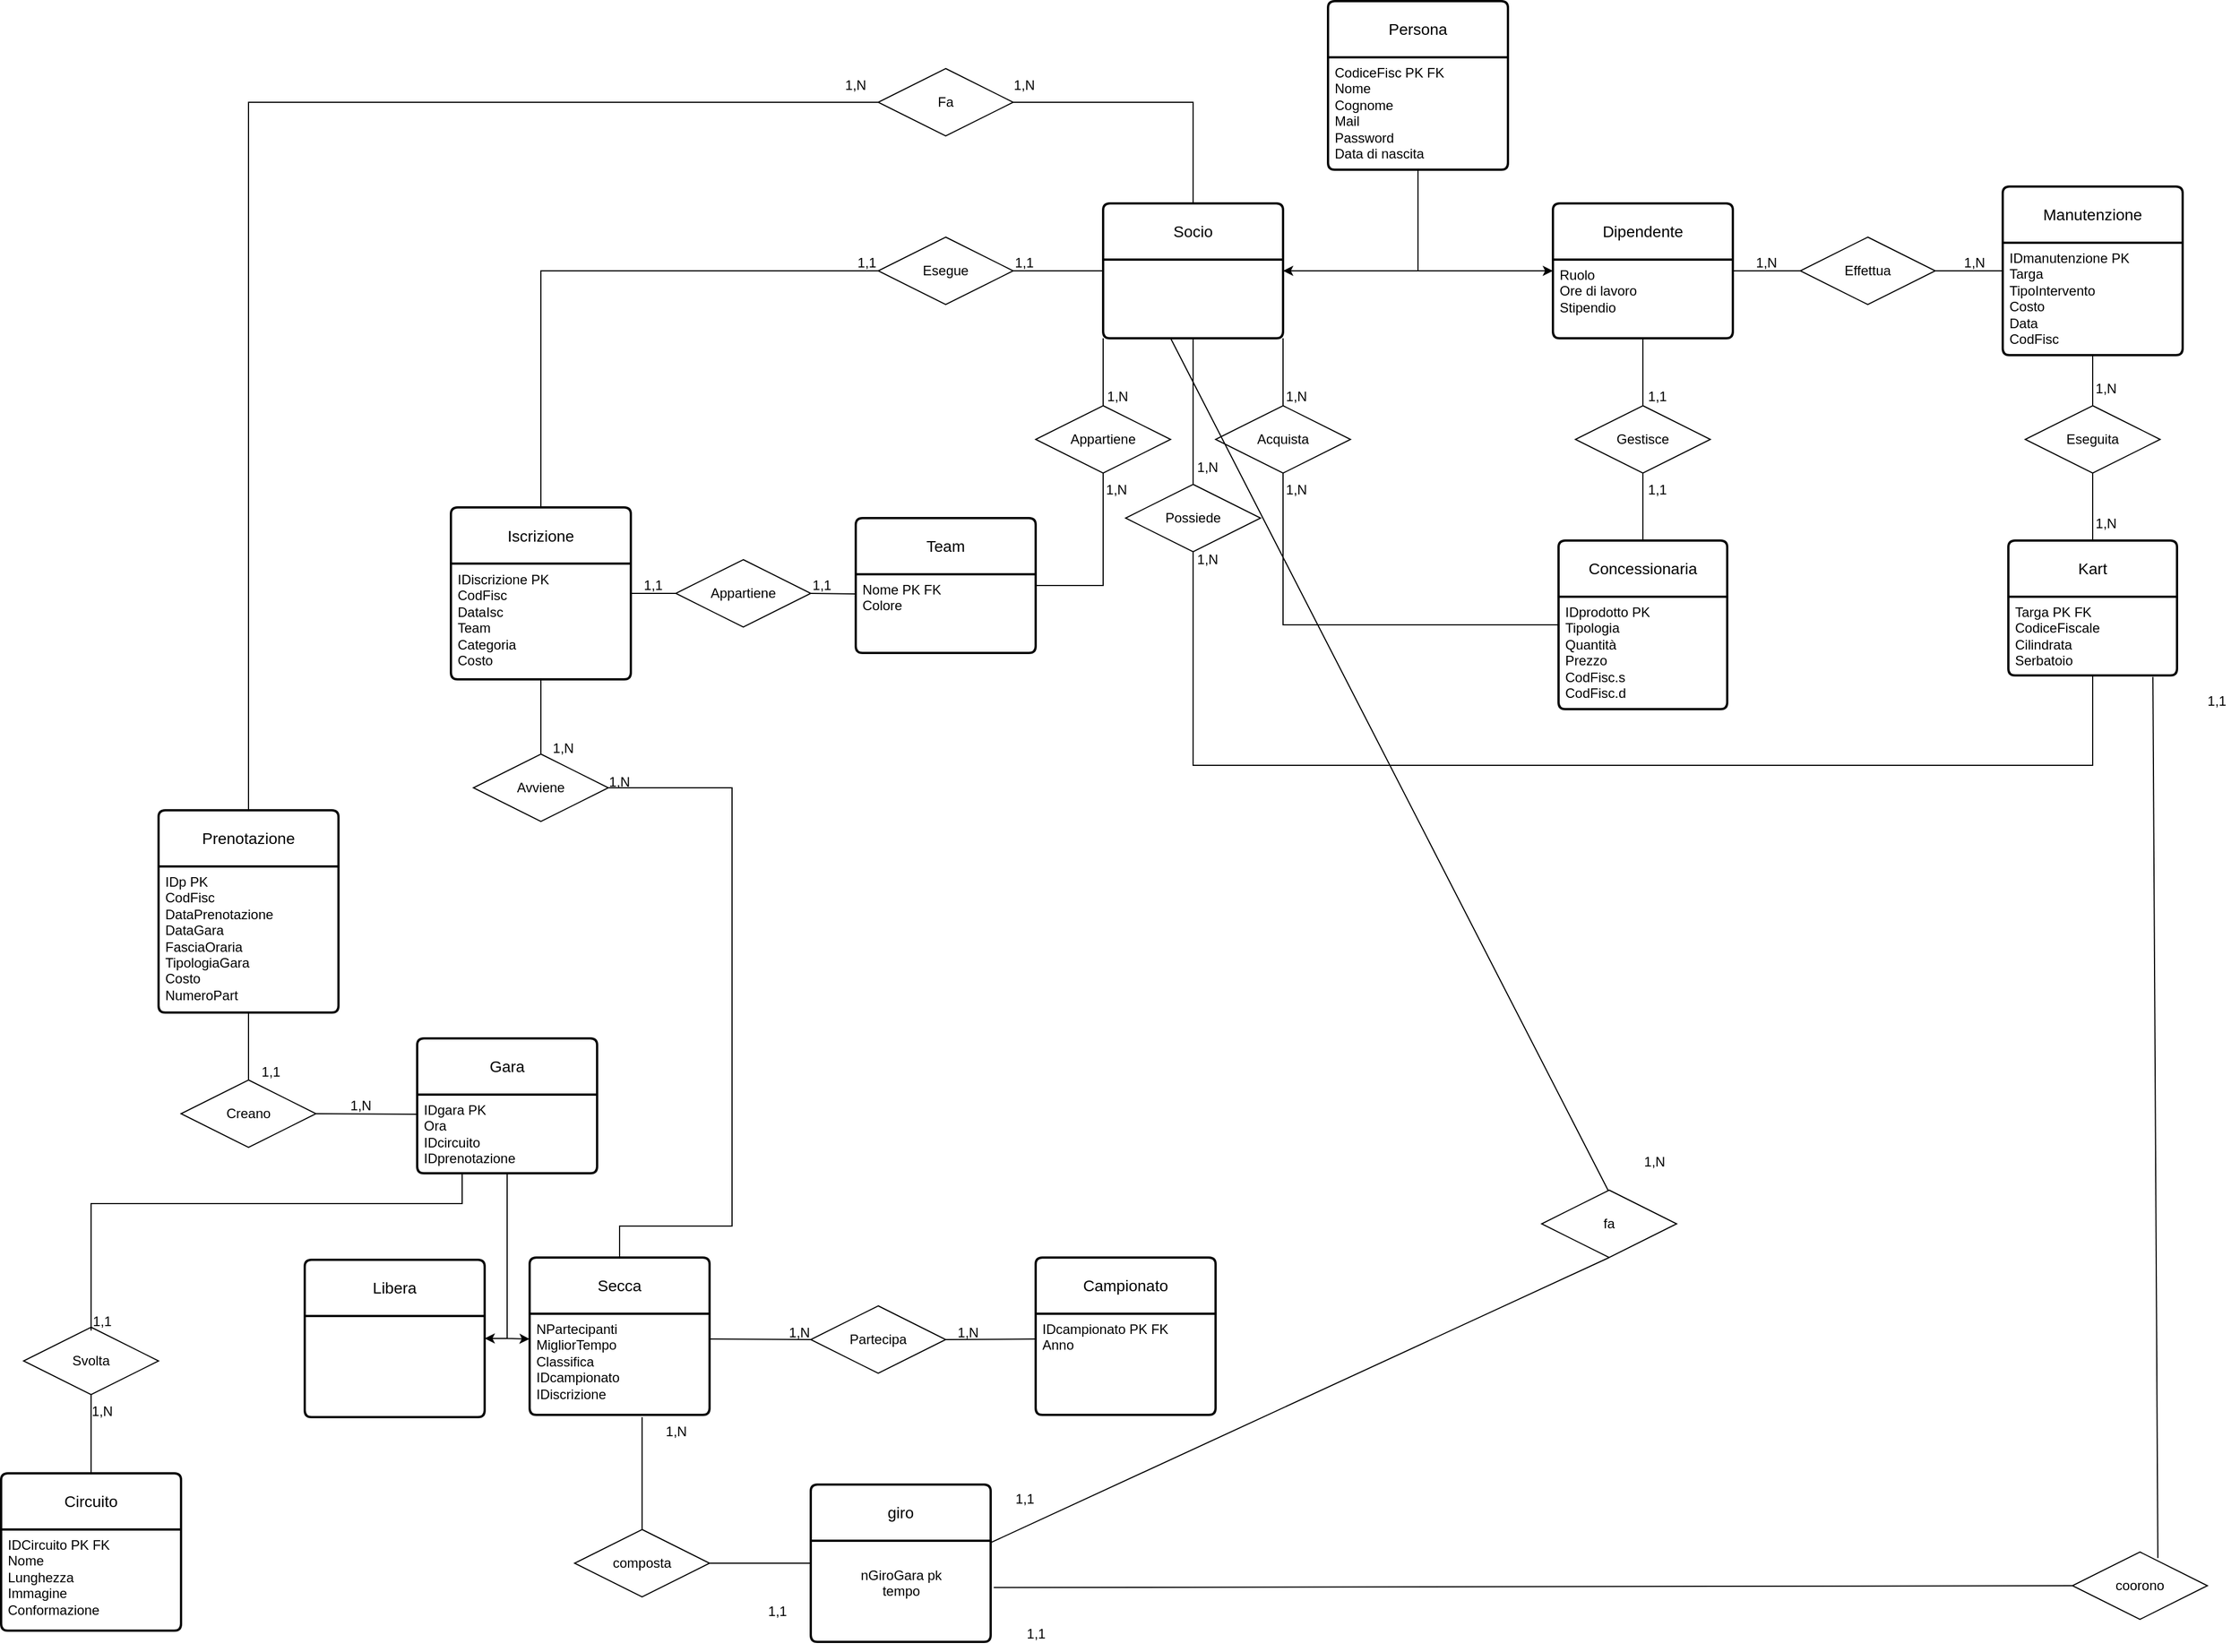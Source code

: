 <mxfile version="26.0.16">
  <diagram name="Pagina-1" id="VTvX9KY6WrfDTRU-UeRG">
    <mxGraphModel grid="1" page="1" gridSize="10" guides="1" tooltips="1" connect="1" arrows="1" fold="1" pageScale="1" pageWidth="2339" pageHeight="3300" math="0" shadow="0">
      <root>
        <mxCell id="0" />
        <mxCell id="1" parent="0" />
        <mxCell id="l6JseUNvl6TW4gJyQg1F-18" value="Persona" style="swimlane;childLayout=stackLayout;horizontal=1;startSize=50;horizontalStack=0;rounded=1;fontSize=14;fontStyle=0;strokeWidth=2;resizeParent=0;resizeLast=1;shadow=0;dashed=0;align=center;arcSize=4;whiteSpace=wrap;html=1;" vertex="1" parent="1">
          <mxGeometry x="1260" y="50" width="160" height="150" as="geometry" />
        </mxCell>
        <mxCell id="l6JseUNvl6TW4gJyQg1F-19" value="CodiceFisc PK FK&lt;div&gt;Nome&lt;/div&gt;&lt;div&gt;Cognome&lt;/div&gt;&lt;div&gt;Mail&lt;/div&gt;&lt;div&gt;Password&lt;/div&gt;&lt;div&gt;Data di nascita&lt;/div&gt;" style="align=left;strokeColor=none;fillColor=none;spacingLeft=4;fontSize=12;verticalAlign=top;resizable=0;rotatable=0;part=1;html=1;" vertex="1" parent="l6JseUNvl6TW4gJyQg1F-18">
          <mxGeometry y="50" width="160" height="100" as="geometry" />
        </mxCell>
        <mxCell id="l6JseUNvl6TW4gJyQg1F-22" value="" style="endArrow=classic;html=1;rounded=0;exitX=0.5;exitY=1;exitDx=0;exitDy=0;entryX=0;entryY=0.5;entryDx=0;entryDy=0;" edge="1" parent="1" source="l6JseUNvl6TW4gJyQg1F-19" target="l6JseUNvl6TW4gJyQg1F-23">
          <mxGeometry width="50" height="50" relative="1" as="geometry">
            <mxPoint x="1290" y="210" as="sourcePoint" />
            <mxPoint x="1460" y="290" as="targetPoint" />
            <Array as="points">
              <mxPoint x="1340" y="290" />
              <mxPoint x="1380" y="290" />
            </Array>
          </mxGeometry>
        </mxCell>
        <mxCell id="l6JseUNvl6TW4gJyQg1F-23" value="Dipendente" style="swimlane;childLayout=stackLayout;horizontal=1;startSize=50;horizontalStack=0;rounded=1;fontSize=14;fontStyle=0;strokeWidth=2;resizeParent=0;resizeLast=1;shadow=0;dashed=0;align=center;arcSize=4;whiteSpace=wrap;html=1;" vertex="1" parent="1">
          <mxGeometry x="1460" y="230" width="160" height="120" as="geometry" />
        </mxCell>
        <mxCell id="l6JseUNvl6TW4gJyQg1F-24" value="Ruolo&lt;div&gt;Ore di lavoro&lt;/div&gt;&lt;div&gt;Stipendio&lt;/div&gt;" style="align=left;strokeColor=none;fillColor=none;spacingLeft=4;fontSize=12;verticalAlign=top;resizable=0;rotatable=0;part=1;html=1;" vertex="1" parent="l6JseUNvl6TW4gJyQg1F-23">
          <mxGeometry y="50" width="160" height="70" as="geometry" />
        </mxCell>
        <mxCell id="l6JseUNvl6TW4gJyQg1F-26" value="" style="endArrow=none;html=1;rounded=0;exitX=1;exitY=0.5;exitDx=0;exitDy=0;entryX=0;entryY=0.5;entryDx=0;entryDy=0;" edge="1" parent="1" source="l6JseUNvl6TW4gJyQg1F-23">
          <mxGeometry relative="1" as="geometry">
            <mxPoint x="1390" y="310" as="sourcePoint" />
            <mxPoint x="1680" y="290" as="targetPoint" />
          </mxGeometry>
        </mxCell>
        <mxCell id="l6JseUNvl6TW4gJyQg1F-27" value="1,N" style="text;html=1;align=center;verticalAlign=middle;whiteSpace=wrap;rounded=0;" vertex="1" parent="1">
          <mxGeometry x="1620" y="268" width="60" height="30" as="geometry" />
        </mxCell>
        <mxCell id="l6JseUNvl6TW4gJyQg1F-29" value="Manutenzione" style="swimlane;childLayout=stackLayout;horizontal=1;startSize=50;horizontalStack=0;rounded=1;fontSize=14;fontStyle=0;strokeWidth=2;resizeParent=0;resizeLast=1;shadow=0;dashed=0;align=center;arcSize=4;whiteSpace=wrap;html=1;" vertex="1" parent="1">
          <mxGeometry x="1860" y="215" width="160" height="150" as="geometry" />
        </mxCell>
        <mxCell id="l6JseUNvl6TW4gJyQg1F-30" value="IDmanutenzione PK&lt;div&gt;Targa&lt;/div&gt;&lt;div&gt;TipoIntervento&lt;/div&gt;&lt;div&gt;Costo&lt;/div&gt;&lt;div&gt;Data&lt;/div&gt;&lt;div&gt;CodFisc&lt;br&gt;&lt;div&gt;&lt;br&gt;&lt;/div&gt;&lt;/div&gt;" style="align=left;strokeColor=none;fillColor=none;spacingLeft=4;fontSize=12;verticalAlign=top;resizable=0;rotatable=0;part=1;html=1;" vertex="1" parent="l6JseUNvl6TW4gJyQg1F-29">
          <mxGeometry y="50" width="160" height="100" as="geometry" />
        </mxCell>
        <mxCell id="l6JseUNvl6TW4gJyQg1F-31" value="" style="endArrow=none;html=1;rounded=0;exitX=1;exitY=0.5;exitDx=0;exitDy=0;entryX=0;entryY=0.5;entryDx=0;entryDy=0;" edge="1" parent="1" target="l6JseUNvl6TW4gJyQg1F-29">
          <mxGeometry relative="1" as="geometry">
            <mxPoint x="1800" y="290" as="sourcePoint" />
            <mxPoint x="1630" y="320" as="targetPoint" />
          </mxGeometry>
        </mxCell>
        <mxCell id="l6JseUNvl6TW4gJyQg1F-33" value="Effettua" style="shape=rhombus;perimeter=rhombusPerimeter;whiteSpace=wrap;html=1;align=center;" vertex="1" parent="1">
          <mxGeometry x="1680" y="260" width="120" height="60" as="geometry" />
        </mxCell>
        <mxCell id="l6JseUNvl6TW4gJyQg1F-34" value="Eseguita" style="shape=rhombus;perimeter=rhombusPerimeter;whiteSpace=wrap;html=1;align=center;" vertex="1" parent="1">
          <mxGeometry x="1880" y="410" width="120" height="60" as="geometry" />
        </mxCell>
        <mxCell id="l6JseUNvl6TW4gJyQg1F-36" value="" style="endArrow=none;html=1;rounded=0;entryX=0.5;entryY=1;entryDx=0;entryDy=0;exitX=0.5;exitY=0;exitDx=0;exitDy=0;" edge="1" parent="1" source="l6JseUNvl6TW4gJyQg1F-34" target="l6JseUNvl6TW4gJyQg1F-30">
          <mxGeometry width="50" height="50" relative="1" as="geometry">
            <mxPoint x="1770" y="350" as="sourcePoint" />
            <mxPoint x="1820" y="300" as="targetPoint" />
          </mxGeometry>
        </mxCell>
        <mxCell id="l6JseUNvl6TW4gJyQg1F-38" value="Kart" style="swimlane;childLayout=stackLayout;horizontal=1;startSize=50;horizontalStack=0;rounded=1;fontSize=14;fontStyle=0;strokeWidth=2;resizeParent=0;resizeLast=1;shadow=0;dashed=0;align=center;arcSize=4;whiteSpace=wrap;html=1;" vertex="1" parent="1">
          <mxGeometry x="1865" y="530" width="150" height="120" as="geometry" />
        </mxCell>
        <mxCell id="l6JseUNvl6TW4gJyQg1F-39" value="Targa PK FK&lt;div&gt;CodiceFiscale&lt;/div&gt;&lt;div&gt;Cilindrata&lt;/div&gt;&lt;div&gt;Serbatoio&lt;/div&gt;" style="align=left;strokeColor=none;fillColor=none;spacingLeft=4;fontSize=12;verticalAlign=top;resizable=0;rotatable=0;part=1;html=1;" vertex="1" parent="l6JseUNvl6TW4gJyQg1F-38">
          <mxGeometry y="50" width="150" height="70" as="geometry" />
        </mxCell>
        <mxCell id="l6JseUNvl6TW4gJyQg1F-40" value="Gestisce" style="shape=rhombus;perimeter=rhombusPerimeter;whiteSpace=wrap;html=1;align=center;" vertex="1" parent="1">
          <mxGeometry x="1480" y="410" width="120" height="60" as="geometry" />
        </mxCell>
        <mxCell id="l6JseUNvl6TW4gJyQg1F-41" value="" style="endArrow=none;html=1;rounded=0;entryX=0.5;entryY=1;entryDx=0;entryDy=0;" edge="1" parent="1" source="l6JseUNvl6TW4gJyQg1F-40" target="l6JseUNvl6TW4gJyQg1F-24">
          <mxGeometry width="50" height="50" relative="1" as="geometry">
            <mxPoint x="1610" y="500" as="sourcePoint" />
            <mxPoint x="1660" y="450" as="targetPoint" />
          </mxGeometry>
        </mxCell>
        <mxCell id="l6JseUNvl6TW4gJyQg1F-42" value="Socio" style="swimlane;childLayout=stackLayout;horizontal=1;startSize=50;horizontalStack=0;rounded=1;fontSize=14;fontStyle=0;strokeWidth=2;resizeParent=0;resizeLast=1;shadow=0;dashed=0;align=center;arcSize=4;whiteSpace=wrap;html=1;" vertex="1" parent="1">
          <mxGeometry x="1060" y="230" width="160" height="120" as="geometry" />
        </mxCell>
        <mxCell id="l6JseUNvl6TW4gJyQg1F-45" value="" style="endArrow=classic;html=1;rounded=0;entryX=1;entryY=0.5;entryDx=0;entryDy=0;" edge="1" parent="1" target="l6JseUNvl6TW4gJyQg1F-42">
          <mxGeometry width="50" height="50" relative="1" as="geometry">
            <mxPoint x="1340" y="200" as="sourcePoint" />
            <mxPoint x="1340" y="350" as="targetPoint" />
            <Array as="points">
              <mxPoint x="1340" y="290" />
            </Array>
          </mxGeometry>
        </mxCell>
        <mxCell id="l6JseUNvl6TW4gJyQg1F-46" value="Concessionaria" style="swimlane;childLayout=stackLayout;horizontal=1;startSize=50;horizontalStack=0;rounded=1;fontSize=14;fontStyle=0;strokeWidth=2;resizeParent=0;resizeLast=1;shadow=0;dashed=0;align=center;arcSize=4;whiteSpace=wrap;html=1;" vertex="1" parent="1">
          <mxGeometry x="1465" y="530" width="150" height="150" as="geometry" />
        </mxCell>
        <mxCell id="l6JseUNvl6TW4gJyQg1F-47" value="IDprodotto PK&lt;div&gt;Tipologia&lt;/div&gt;&lt;div&gt;Quantità&lt;/div&gt;&lt;div&gt;Prezzo&lt;/div&gt;&lt;div&gt;CodFisc.s&lt;/div&gt;&lt;div&gt;CodFisc.d&lt;/div&gt;" style="align=left;strokeColor=none;fillColor=none;spacingLeft=4;fontSize=12;verticalAlign=top;resizable=0;rotatable=0;part=1;html=1;" vertex="1" parent="l6JseUNvl6TW4gJyQg1F-46">
          <mxGeometry y="50" width="150" height="100" as="geometry" />
        </mxCell>
        <mxCell id="l6JseUNvl6TW4gJyQg1F-48" value="" style="endArrow=none;html=1;rounded=0;entryX=0.5;entryY=1;entryDx=0;entryDy=0;exitX=0.5;exitY=0;exitDx=0;exitDy=0;" edge="1" parent="1" source="l6JseUNvl6TW4gJyQg1F-46" target="l6JseUNvl6TW4gJyQg1F-40">
          <mxGeometry width="50" height="50" relative="1" as="geometry">
            <mxPoint x="1590" y="500" as="sourcePoint" />
            <mxPoint x="1640" y="450" as="targetPoint" />
          </mxGeometry>
        </mxCell>
        <mxCell id="l6JseUNvl6TW4gJyQg1F-49" value="" style="endArrow=none;html=1;rounded=0;entryX=0.5;entryY=1;entryDx=0;entryDy=0;exitX=0.5;exitY=0;exitDx=0;exitDy=0;" edge="1" parent="1" source="l6JseUNvl6TW4gJyQg1F-38" target="l6JseUNvl6TW4gJyQg1F-34">
          <mxGeometry width="50" height="50" relative="1" as="geometry">
            <mxPoint x="1590" y="500" as="sourcePoint" />
            <mxPoint x="1640" y="450" as="targetPoint" />
          </mxGeometry>
        </mxCell>
        <mxCell id="l6JseUNvl6TW4gJyQg1F-52" value="Acquista" style="shape=rhombus;perimeter=rhombusPerimeter;whiteSpace=wrap;html=1;align=center;" vertex="1" parent="1">
          <mxGeometry x="1160" y="410" width="120" height="60" as="geometry" />
        </mxCell>
        <mxCell id="l6JseUNvl6TW4gJyQg1F-53" value="" style="endArrow=none;html=1;rounded=0;entryX=0.5;entryY=0;entryDx=0;entryDy=0;" edge="1" parent="1" target="l6JseUNvl6TW4gJyQg1F-52">
          <mxGeometry relative="1" as="geometry">
            <mxPoint x="1220" y="350" as="sourcePoint" />
            <mxPoint x="1590" y="470" as="targetPoint" />
          </mxGeometry>
        </mxCell>
        <mxCell id="l6JseUNvl6TW4gJyQg1F-54" value="" style="endArrow=none;html=1;rounded=0;exitX=0.5;exitY=1;exitDx=0;exitDy=0;entryX=0;entryY=0.25;entryDx=0;entryDy=0;" edge="1" parent="1" source="l6JseUNvl6TW4gJyQg1F-52" target="l6JseUNvl6TW4gJyQg1F-47">
          <mxGeometry width="50" height="50" relative="1" as="geometry">
            <mxPoint x="1480" y="490" as="sourcePoint" />
            <mxPoint x="1140" y="720" as="targetPoint" />
            <Array as="points">
              <mxPoint x="1220" y="605" />
            </Array>
          </mxGeometry>
        </mxCell>
        <mxCell id="l6JseUNvl6TW4gJyQg1F-55" value="Possiede" style="shape=rhombus;perimeter=rhombusPerimeter;whiteSpace=wrap;html=1;align=center;" vertex="1" parent="1">
          <mxGeometry x="1080" y="480" width="120" height="60" as="geometry" />
        </mxCell>
        <mxCell id="l6JseUNvl6TW4gJyQg1F-56" value="Appartiene" style="shape=rhombus;perimeter=rhombusPerimeter;whiteSpace=wrap;html=1;align=center;" vertex="1" parent="1">
          <mxGeometry x="1000" y="410" width="120" height="60" as="geometry" />
        </mxCell>
        <mxCell id="l6JseUNvl6TW4gJyQg1F-57" value="" style="endArrow=none;html=1;rounded=0;exitX=0.5;exitY=1;exitDx=0;exitDy=0;entryX=0.5;entryY=0;entryDx=0;entryDy=0;" edge="1" parent="1" source="l6JseUNvl6TW4gJyQg1F-42" target="l6JseUNvl6TW4gJyQg1F-55">
          <mxGeometry width="50" height="50" relative="1" as="geometry">
            <mxPoint x="1430" y="490" as="sourcePoint" />
            <mxPoint x="1480" y="440" as="targetPoint" />
          </mxGeometry>
        </mxCell>
        <mxCell id="l6JseUNvl6TW4gJyQg1F-58" value="" style="endArrow=none;html=1;rounded=0;exitX=0.5;exitY=1;exitDx=0;exitDy=0;entryX=0.5;entryY=1;entryDx=0;entryDy=0;" edge="1" parent="1" source="l6JseUNvl6TW4gJyQg1F-55" target="l6JseUNvl6TW4gJyQg1F-39">
          <mxGeometry width="50" height="50" relative="1" as="geometry">
            <mxPoint x="1430" y="490" as="sourcePoint" />
            <mxPoint x="2011.333" y="730" as="targetPoint" />
            <Array as="points">
              <mxPoint x="1140" y="730" />
              <mxPoint x="1940" y="730" />
            </Array>
          </mxGeometry>
        </mxCell>
        <mxCell id="l6JseUNvl6TW4gJyQg1F-59" value="1,N" style="text;html=1;align=center;verticalAlign=middle;whiteSpace=wrap;rounded=0;" vertex="1" parent="1">
          <mxGeometry x="1805" y="268" width="60" height="30" as="geometry" />
        </mxCell>
        <mxCell id="l6JseUNvl6TW4gJyQg1F-60" value="1,N&lt;span style=&quot;color: rgba(0, 0, 0, 0); font-family: monospace; font-size: 0px; text-align: start; text-wrap-mode: nowrap;&quot;&gt;%3CmxGraphModel%3E%3Croot%3E%3CmxCell%20id%3D%220%22%2F%3E%3CmxCell%20id%3D%221%22%20parent%3D%220%22%2F%3E%3CmxCell%20id%3D%222%22%20value%3D%22Kart%22%20style%3D%22swimlane%3BchildLayout%3DstackLayout%3Bhorizontal%3D1%3BstartSize%3D50%3BhorizontalStack%3D0%3Brounded%3D1%3BfontSize%3D14%3BfontStyle%3D0%3BstrokeWidth%3D2%3BresizeParent%3D0%3BresizeLast%3D1%3Bshadow%3D0%3Bdashed%3D0%3Balign%3Dcenter%3BarcSize%3D4%3BwhiteSpace%3Dwrap%3Bhtml%3D1%3B%22%20vertex%3D%221%22%20parent%3D%221%22%3E%3CmxGeometry%20x%3D%221205%22%20y%3D%22520%22%20width%3D%22150%22%20height%3D%22120%22%20as%3D%22geometry%22%2F%3E%3C%2FmxCell%3E%3CmxCell%20id%3D%223%22%20value%3D%22Targa%20PK%20FK%26lt%3Bdiv%26gt%3BCodiceFiscale%26lt%3B%2Fdiv%26gt%3B%26lt%3Bdiv%26gt%3BCilindrata%26lt%3B%2Fdiv%26gt%3B%26lt%3Bdiv%26gt%3BSerbatoio%26lt%3B%2Fdiv%26gt%3B%22%20style%3D%22align%3Dleft%3BstrokeColor%3Dnone%3BfillColor%3Dnone%3BspacingLeft%3D4%3BfontSize%3D12%3BverticalAlign%3Dtop%3Bresizable%3D0%3Brotatable%3D0%3Bpart%3D1%3Bhtml%3D1%3B%22%20vertex%3D%221%22%20parent%3D%222%22%3E%3CmxGeometry%20y%3D%2250%22%20width%3D%22150%22%20height%3D%2270%22%20as%3D%22geometry%22%2F%3E%3C%2FmxCell%3E%3C%2Froot%3E%3C%2FmxGraphModel%3E&lt;/span&gt;" style="text;html=1;align=center;verticalAlign=middle;whiteSpace=wrap;rounded=0;" vertex="1" parent="1">
          <mxGeometry x="1922" y="380" width="60" height="30" as="geometry" />
        </mxCell>
        <mxCell id="l6JseUNvl6TW4gJyQg1F-61" value="1,N&lt;span style=&quot;color: rgba(0, 0, 0, 0); font-family: monospace; font-size: 0px; text-align: start; text-wrap-mode: nowrap;&quot;&gt;%3CmxGraphModel%3E%3Croot%3E%3CmxCell%20id%3D%220%22%2F%3E%3CmxCell%20id%3D%221%22%20parent%3D%220%22%2F%3E%3CmxCell%20id%3D%222%22%20value%3D%22Kart%22%20style%3D%22swimlane%3BchildLayout%3DstackLayout%3Bhorizontal%3D1%3BstartSize%3D50%3BhorizontalStack%3D0%3Brounded%3D1%3BfontSize%3D14%3BfontStyle%3D0%3BstrokeWidth%3D2%3BresizeParent%3D0%3BresizeLast%3D1%3Bshadow%3D0%3Bdashed%3D0%3Balign%3Dcenter%3BarcSize%3D4%3BwhiteSpace%3Dwrap%3Bhtml%3D1%3B%22%20vertex%3D%221%22%20parent%3D%221%22%3E%3CmxGeometry%20x%3D%221205%22%20y%3D%22520%22%20width%3D%22150%22%20height%3D%22120%22%20as%3D%22geometry%22%2F%3E%3C%2FmxCell%3E%3CmxCell%20id%3D%223%22%20value%3D%22Targa%20PK%20FK%26lt%3Bdiv%26gt%3BCodiceFiscale%26lt%3B%2Fdiv%26gt%3B%26lt%3Bdiv%26gt%3BCilindrata%26lt%3B%2Fdiv%26gt%3B%26lt%3Bdiv%26gt%3BSerbatoio%26lt%3B%2Fdiv%26gt%3B%22%20style%3D%22align%3Dleft%3BstrokeColor%3Dnone%3BfillColor%3Dnone%3BspacingLeft%3D4%3BfontSize%3D12%3BverticalAlign%3Dtop%3Bresizable%3D0%3Brotatable%3D0%3Bpart%3D1%3Bhtml%3D1%3B%22%20vertex%3D%221%22%20parent%3D%222%22%3E%3CmxGeometry%20y%3D%2250%22%20width%3D%22150%22%20height%3D%2270%22%20as%3D%22geometry%22%2F%3E%3C%2FmxCell%3E%3C%2Froot%3E%3C%2FmxGraphModel%3E&lt;/span&gt;" style="text;html=1;align=center;verticalAlign=middle;whiteSpace=wrap;rounded=0;" vertex="1" parent="1">
          <mxGeometry x="1922" y="500" width="60" height="30" as="geometry" />
        </mxCell>
        <mxCell id="l6JseUNvl6TW4gJyQg1F-62" value="1,N&lt;span style=&quot;color: rgba(0, 0, 0, 0); font-family: monospace; font-size: 0px; text-align: start; text-wrap-mode: nowrap;&quot;&gt;%3CmxGraphModel%3E%3Croot%3E%3CmxCell%20id%3D%220%22%2F%3E%3CmxCell%20id%3D%221%22%20parent%3D%220%22%2F%3E%3CmxCell%20id%3D%222%22%20value%3D%22Kart%22%20style%3D%22swimlane%3BchildLayout%3DstackLayout%3Bhorizontal%3D1%3BstartSize%3D50%3BhorizontalStack%3D0%3Brounded%3D1%3BfontSize%3D14%3BfontStyle%3D0%3BstrokeWidth%3D2%3BresizeParent%3D0%3BresizeLast%3D1%3Bshadow%3D0%3Bdashed%3D0%3Balign%3Dcenter%3BarcSize%3D4%3BwhiteSpace%3Dwrap%3Bhtml%3D1%3B%22%20vertex%3D%221%22%20parent%3D%221%22%3E%3CmxGeometry%20x%3D%221205%22%20y%3D%22520%22%20width%3D%22150%22%20height%3D%22120%22%20as%3D%22geometry%22%2F%3E%3C%2FmxCell%3E%3CmxCell%20id%3D%223%22%20value%3D%22Targa%20PK%20FK%26lt%3Bdiv%26gt%3BCodiceFiscale%26lt%3B%2Fdiv%26gt%3B%26lt%3Bdiv%26gt%3BCilindrata%26lt%3B%2Fdiv%26gt%3B%26lt%3Bdiv%26gt%3BSerbatoio%26lt%3B%2Fdiv%26gt%3B%22%20style%3D%22align%3Dleft%3BstrokeColor%3Dnone%3BfillColor%3Dnone%3BspacingLeft%3D4%3BfontSize%3D12%3BverticalAlign%3Dtop%3Bresizable%3D0%3Brotatable%3D0%3Bpart%3D1%3Bhtml%3D1%3B%22%20vertex%3D%221%22%20parent%3D%222%22%3E%3CmxGeometry%20y%3D%2250%22%20width%3D%22150%22%20height%3D%2270%22%20as%3D%22geometry%22%2F%3E%3C%2FmxCell%3E%3C%2Froot%3E%3C%2FmxGraphModel%3E&lt;/span&gt;" style="text;html=1;align=center;verticalAlign=middle;whiteSpace=wrap;rounded=0;" vertex="1" parent="1">
          <mxGeometry x="1123" y="532" width="60" height="30" as="geometry" />
        </mxCell>
        <mxCell id="l6JseUNvl6TW4gJyQg1F-63" value="1,N&lt;span style=&quot;color: rgba(0, 0, 0, 0); font-family: monospace; font-size: 0px; text-align: start; text-wrap-mode: nowrap;&quot;&gt;%3CmxGraphModel%3E%3Croot%3E%3CmxCell%20id%3D%220%22%2F%3E%3CmxCell%20id%3D%221%22%20parent%3D%220%22%2F%3E%3CmxCell%20id%3D%222%22%20value%3D%22Kart%22%20style%3D%22swimlane%3BchildLayout%3DstackLayout%3Bhorizontal%3D1%3BstartSize%3D50%3BhorizontalStack%3D0%3Brounded%3D1%3BfontSize%3D14%3BfontStyle%3D0%3BstrokeWidth%3D2%3BresizeParent%3D0%3BresizeLast%3D1%3Bshadow%3D0%3Bdashed%3D0%3Balign%3Dcenter%3BarcSize%3D4%3BwhiteSpace%3Dwrap%3Bhtml%3D1%3B%22%20vertex%3D%221%22%20parent%3D%221%22%3E%3CmxGeometry%20x%3D%221205%22%20y%3D%22520%22%20width%3D%22150%22%20height%3D%22120%22%20as%3D%22geometry%22%2F%3E%3C%2FmxCell%3E%3CmxCell%20id%3D%223%22%20value%3D%22Targa%20PK%20FK%26lt%3Bdiv%26gt%3BCodiceFiscale%26lt%3B%2Fdiv%26gt%3B%26lt%3Bdiv%26gt%3BCilindrata%26lt%3B%2Fdiv%26gt%3B%26lt%3Bdiv%26gt%3BSerbatoio%26lt%3B%2Fdiv%26gt%3B%22%20style%3D%22align%3Dleft%3BstrokeColor%3Dnone%3BfillColor%3Dnone%3BspacingLeft%3D4%3BfontSize%3D12%3BverticalAlign%3Dtop%3Bresizable%3D0%3Brotatable%3D0%3Bpart%3D1%3Bhtml%3D1%3B%22%20vertex%3D%221%22%20parent%3D%222%22%3E%3CmxGeometry%20y%3D%2250%22%20width%3D%22150%22%20height%3D%2270%22%20as%3D%22geometry%22%2F%3E%3C%2FmxCell%3E%3C%2Froot%3E%3C%2FmxGraphModel%3E&lt;/span&gt;" style="text;html=1;align=center;verticalAlign=middle;whiteSpace=wrap;rounded=0;" vertex="1" parent="1">
          <mxGeometry x="1123" y="450" width="60" height="30" as="geometry" />
        </mxCell>
        <mxCell id="l6JseUNvl6TW4gJyQg1F-64" value="1,N&lt;span style=&quot;color: rgba(0, 0, 0, 0); font-family: monospace; font-size: 0px; text-align: start; text-wrap-mode: nowrap;&quot;&gt;%3CmxGraphModel%3E%3Croot%3E%3CmxCell%20id%3D%220%22%2F%3E%3CmxCell%20id%3D%221%22%20parent%3D%220%22%2F%3E%3CmxCell%20id%3D%222%22%20value%3D%22Kart%22%20style%3D%22swimlane%3BchildLayout%3DstackLayout%3Bhorizontal%3D1%3BstartSize%3D50%3BhorizontalStack%3D0%3Brounded%3D1%3BfontSize%3D14%3BfontStyle%3D0%3BstrokeWidth%3D2%3BresizeParent%3D0%3BresizeLast%3D1%3Bshadow%3D0%3Bdashed%3D0%3Balign%3Dcenter%3BarcSize%3D4%3BwhiteSpace%3Dwrap%3Bhtml%3D1%3B%22%20vertex%3D%221%22%20parent%3D%221%22%3E%3CmxGeometry%20x%3D%221205%22%20y%3D%22520%22%20width%3D%22150%22%20height%3D%22120%22%20as%3D%22geometry%22%2F%3E%3C%2FmxCell%3E%3CmxCell%20id%3D%223%22%20value%3D%22Targa%20PK%20FK%26lt%3Bdiv%26gt%3BCodiceFiscale%26lt%3B%2Fdiv%26gt%3B%26lt%3Bdiv%26gt%3BCilindrata%26lt%3B%2Fdiv%26gt%3B%26lt%3Bdiv%26gt%3BSerbatoio%26lt%3B%2Fdiv%26gt%3B%22%20style%3D%22align%3Dleft%3BstrokeColor%3Dnone%3BfillColor%3Dnone%3BspacingLeft%3D4%3BfontSize%3D12%3BverticalAlign%3Dtop%3Bresizable%3D0%3Brotatable%3D0%3Bpart%3D1%3Bhtml%3D1%3B%22%20vertex%3D%221%22%20parent%3D%222%22%3E%3CmxGeometry%20y%3D%2250%22%20width%3D%22150%22%20height%3D%2270%22%20as%3D%22geometry%22%2F%3E%3C%2FmxCell%3E%3C%2Froot%3E%3C%2FmxGraphModel%3E&lt;/span&gt;" style="text;html=1;align=center;verticalAlign=middle;whiteSpace=wrap;rounded=0;" vertex="1" parent="1">
          <mxGeometry x="1202" y="387" width="60" height="30" as="geometry" />
        </mxCell>
        <mxCell id="l6JseUNvl6TW4gJyQg1F-65" value="1,N&lt;span style=&quot;color: rgba(0, 0, 0, 0); font-family: monospace; font-size: 0px; text-align: start; text-wrap-mode: nowrap;&quot;&gt;%3CmxGraphModel%3E%3Croot%3E%3CmxCell%20id%3D%220%22%2F%3E%3CmxCell%20id%3D%221%22%20parent%3D%220%22%2F%3E%3CmxCell%20id%3D%222%22%20value%3D%22Kart%22%20style%3D%22swimlane%3BchildLayout%3DstackLayout%3Bhorizontal%3D1%3BstartSize%3D50%3BhorizontalStack%3D0%3Brounded%3D1%3BfontSize%3D14%3BfontStyle%3D0%3BstrokeWidth%3D2%3BresizeParent%3D0%3BresizeLast%3D1%3Bshadow%3D0%3Bdashed%3D0%3Balign%3Dcenter%3BarcSize%3D4%3BwhiteSpace%3Dwrap%3Bhtml%3D1%3B%22%20vertex%3D%221%22%20parent%3D%221%22%3E%3CmxGeometry%20x%3D%221205%22%20y%3D%22520%22%20width%3D%22150%22%20height%3D%22120%22%20as%3D%22geometry%22%2F%3E%3C%2FmxCell%3E%3CmxCell%20id%3D%223%22%20value%3D%22Targa%20PK%20FK%26lt%3Bdiv%26gt%3BCodiceFiscale%26lt%3B%2Fdiv%26gt%3B%26lt%3Bdiv%26gt%3BCilindrata%26lt%3B%2Fdiv%26gt%3B%26lt%3Bdiv%26gt%3BSerbatoio%26lt%3B%2Fdiv%26gt%3B%22%20style%3D%22align%3Dleft%3BstrokeColor%3Dnone%3BfillColor%3Dnone%3BspacingLeft%3D4%3BfontSize%3D12%3BverticalAlign%3Dtop%3Bresizable%3D0%3Brotatable%3D0%3Bpart%3D1%3Bhtml%3D1%3B%22%20vertex%3D%221%22%20parent%3D%222%22%3E%3CmxGeometry%20y%3D%2250%22%20width%3D%22150%22%20height%3D%2270%22%20as%3D%22geometry%22%2F%3E%3C%2FmxCell%3E%3C%2Froot%3E%3C%2FmxGraphModel%3E&lt;/span&gt;" style="text;html=1;align=center;verticalAlign=middle;whiteSpace=wrap;rounded=0;" vertex="1" parent="1">
          <mxGeometry x="1202" y="470" width="60" height="30" as="geometry" />
        </mxCell>
        <mxCell id="l6JseUNvl6TW4gJyQg1F-66" value="1,1" style="text;html=1;align=center;verticalAlign=middle;whiteSpace=wrap;rounded=0;" vertex="1" parent="1">
          <mxGeometry x="1523" y="387" width="60" height="30" as="geometry" />
        </mxCell>
        <mxCell id="l6JseUNvl6TW4gJyQg1F-67" value="1,1" style="text;html=1;align=center;verticalAlign=middle;whiteSpace=wrap;rounded=0;" vertex="1" parent="1">
          <mxGeometry x="1523" y="470" width="60" height="30" as="geometry" />
        </mxCell>
        <mxCell id="l6JseUNvl6TW4gJyQg1F-68" value="Esegue" style="shape=rhombus;perimeter=rhombusPerimeter;whiteSpace=wrap;html=1;align=center;" vertex="1" parent="1">
          <mxGeometry x="860" y="260" width="120" height="60" as="geometry" />
        </mxCell>
        <mxCell id="l6JseUNvl6TW4gJyQg1F-73" value="" style="endArrow=none;html=1;rounded=0;entryX=0;entryY=1;entryDx=0;entryDy=0;exitX=0.5;exitY=0;exitDx=0;exitDy=0;" edge="1" parent="1" source="l6JseUNvl6TW4gJyQg1F-56" target="l6JseUNvl6TW4gJyQg1F-42">
          <mxGeometry width="50" height="50" relative="1" as="geometry">
            <mxPoint x="1040" y="390" as="sourcePoint" />
            <mxPoint x="1090" y="340" as="targetPoint" />
          </mxGeometry>
        </mxCell>
        <mxCell id="l6JseUNvl6TW4gJyQg1F-74" value="" style="endArrow=none;html=1;rounded=0;exitX=1;exitY=0.5;exitDx=0;exitDy=0;entryX=0;entryY=0.5;entryDx=0;entryDy=0;" edge="1" parent="1" source="l6JseUNvl6TW4gJyQg1F-68" target="l6JseUNvl6TW4gJyQg1F-42">
          <mxGeometry width="50" height="50" relative="1" as="geometry">
            <mxPoint x="1040" y="490" as="sourcePoint" />
            <mxPoint x="1090" y="440" as="targetPoint" />
          </mxGeometry>
        </mxCell>
        <mxCell id="l6JseUNvl6TW4gJyQg1F-75" value="" style="endArrow=none;html=1;rounded=0;entryX=0.5;entryY=1;entryDx=0;entryDy=0;exitX=1;exitY=0.5;exitDx=0;exitDy=0;" edge="1" parent="1" source="l6JseUNvl6TW4gJyQg1F-76" target="l6JseUNvl6TW4gJyQg1F-56">
          <mxGeometry width="50" height="50" relative="1" as="geometry">
            <mxPoint x="980" y="570" as="sourcePoint" />
            <mxPoint x="1090" y="540" as="targetPoint" />
            <Array as="points">
              <mxPoint x="1020" y="570" />
              <mxPoint x="1060" y="570" />
            </Array>
          </mxGeometry>
        </mxCell>
        <mxCell id="l6JseUNvl6TW4gJyQg1F-76" value="Team" style="swimlane;childLayout=stackLayout;horizontal=1;startSize=50;horizontalStack=0;rounded=1;fontSize=14;fontStyle=0;strokeWidth=2;resizeParent=0;resizeLast=1;shadow=0;dashed=0;align=center;arcSize=4;whiteSpace=wrap;html=1;" vertex="1" parent="1">
          <mxGeometry x="840" y="510" width="160" height="120" as="geometry" />
        </mxCell>
        <mxCell id="l6JseUNvl6TW4gJyQg1F-77" value="Nome PK FK&lt;div&gt;Colore&lt;/div&gt;" style="align=left;strokeColor=none;fillColor=none;spacingLeft=4;fontSize=12;verticalAlign=top;resizable=0;rotatable=0;part=1;html=1;" vertex="1" parent="l6JseUNvl6TW4gJyQg1F-76">
          <mxGeometry y="50" width="160" height="70" as="geometry" />
        </mxCell>
        <mxCell id="l6JseUNvl6TW4gJyQg1F-78" value="Appartiene" style="shape=rhombus;perimeter=rhombusPerimeter;whiteSpace=wrap;html=1;align=center;" vertex="1" parent="1">
          <mxGeometry x="680" y="547" width="120" height="60" as="geometry" />
        </mxCell>
        <mxCell id="l6JseUNvl6TW4gJyQg1F-79" value="" style="endArrow=none;html=1;rounded=0;exitX=1;exitY=0.5;exitDx=0;exitDy=0;entryX=0;entryY=0.25;entryDx=0;entryDy=0;" edge="1" parent="1" source="l6JseUNvl6TW4gJyQg1F-78" target="l6JseUNvl6TW4gJyQg1F-77">
          <mxGeometry width="50" height="50" relative="1" as="geometry">
            <mxPoint x="1000" y="560" as="sourcePoint" />
            <mxPoint x="1050" y="510" as="targetPoint" />
          </mxGeometry>
        </mxCell>
        <mxCell id="l6JseUNvl6TW4gJyQg1F-80" value="Iscrizione" style="swimlane;childLayout=stackLayout;horizontal=1;startSize=50;horizontalStack=0;rounded=1;fontSize=14;fontStyle=0;strokeWidth=2;resizeParent=0;resizeLast=1;shadow=0;dashed=0;align=center;arcSize=4;whiteSpace=wrap;html=1;" vertex="1" parent="1">
          <mxGeometry x="480" y="500.5" width="160" height="153" as="geometry" />
        </mxCell>
        <mxCell id="l6JseUNvl6TW4gJyQg1F-81" value="IDiscrizione PK&lt;div&gt;CodFisc&lt;/div&gt;&lt;div&gt;DataIsc&lt;/div&gt;&lt;div&gt;Team&lt;/div&gt;&lt;div&gt;Categoria&lt;/div&gt;&lt;div&gt;Costo&lt;/div&gt;" style="align=left;strokeColor=none;fillColor=none;spacingLeft=4;fontSize=12;verticalAlign=top;resizable=0;rotatable=0;part=1;html=1;" vertex="1" parent="l6JseUNvl6TW4gJyQg1F-80">
          <mxGeometry y="50" width="160" height="103" as="geometry" />
        </mxCell>
        <mxCell id="l6JseUNvl6TW4gJyQg1F-82" value="" style="endArrow=none;html=1;rounded=0;exitX=1;exitY=0.5;exitDx=0;exitDy=0;entryX=0;entryY=0.5;entryDx=0;entryDy=0;" edge="1" parent="1" source="l6JseUNvl6TW4gJyQg1F-80" target="l6JseUNvl6TW4gJyQg1F-78">
          <mxGeometry width="50" height="50" relative="1" as="geometry">
            <mxPoint x="720" y="530" as="sourcePoint" />
            <mxPoint x="770" y="480" as="targetPoint" />
          </mxGeometry>
        </mxCell>
        <mxCell id="l6JseUNvl6TW4gJyQg1F-83" value="" style="endArrow=none;html=1;rounded=0;entryX=0;entryY=0.5;entryDx=0;entryDy=0;exitX=0.5;exitY=0;exitDx=0;exitDy=0;" edge="1" parent="1" source="l6JseUNvl6TW4gJyQg1F-80" target="l6JseUNvl6TW4gJyQg1F-68">
          <mxGeometry width="50" height="50" relative="1" as="geometry">
            <mxPoint x="480" y="290" as="sourcePoint" />
            <mxPoint x="770" y="400" as="targetPoint" />
            <Array as="points">
              <mxPoint x="560" y="290" />
            </Array>
          </mxGeometry>
        </mxCell>
        <mxCell id="l6JseUNvl6TW4gJyQg1F-85" value="1,N&lt;span style=&quot;color: rgba(0, 0, 0, 0); font-family: monospace; font-size: 0px; text-align: start; text-wrap-mode: nowrap;&quot;&gt;%3CmxGraphModel%3E%3Croot%3E%3CmxCell%20id%3D%220%22%2F%3E%3CmxCell%20id%3D%221%22%20parent%3D%220%22%2F%3E%3CmxCell%20id%3D%222%22%20value%3D%22Kart%22%20style%3D%22swimlane%3BchildLayout%3DstackLayout%3Bhorizontal%3D1%3BstartSize%3D50%3BhorizontalStack%3D0%3Brounded%3D1%3BfontSize%3D14%3BfontStyle%3D0%3BstrokeWidth%3D2%3BresizeParent%3D0%3BresizeLast%3D1%3Bshadow%3D0%3Bdashed%3D0%3Balign%3Dcenter%3BarcSize%3D4%3BwhiteSpace%3Dwrap%3Bhtml%3D1%3B%22%20vertex%3D%221%22%20parent%3D%221%22%3E%3CmxGeometry%20x%3D%221205%22%20y%3D%22520%22%20width%3D%22150%22%20height%3D%22120%22%20as%3D%22geometry%22%2F%3E%3C%2FmxCell%3E%3CmxCell%20id%3D%223%22%20value%3D%22Targa%20PK%20FK%26lt%3Bdiv%26gt%3BCodiceFiscale%26lt%3B%2Fdiv%26gt%3B%26lt%3Bdiv%26gt%3BCilindrata%26lt%3B%2Fdiv%26gt%3B%26lt%3Bdiv%26gt%3BSerbatoio%26lt%3B%2Fdiv%26gt%3B%22%20style%3D%22align%3Dleft%3BstrokeColor%3Dnone%3BfillColor%3Dnone%3BspacingLeft%3D4%3BfontSize%3D12%3BverticalAlign%3Dtop%3Bresizable%3D0%3Brotatable%3D0%3Bpart%3D1%3Bhtml%3D1%3B%22%20vertex%3D%221%22%20parent%3D%222%22%3E%3CmxGeometry%20y%3D%2250%22%20width%3D%22150%22%20height%3D%2270%22%20as%3D%22geometry%22%2F%3E%3C%2FmxCell%3E%3C%2Froot%3E%3C%2FmxGraphModel%3E&lt;/span&gt;" style="text;html=1;align=center;verticalAlign=middle;whiteSpace=wrap;rounded=0;" vertex="1" parent="1">
          <mxGeometry x="1043" y="387" width="60" height="30" as="geometry" />
        </mxCell>
        <mxCell id="l6JseUNvl6TW4gJyQg1F-86" value="1,N&lt;span style=&quot;color: rgba(0, 0, 0, 0); font-family: monospace; font-size: 0px; text-align: start; text-wrap-mode: nowrap;&quot;&gt;%3CmxGraphModel%3E%3Croot%3E%3CmxCell%20id%3D%220%22%2F%3E%3CmxCell%20id%3D%221%22%20parent%3D%220%22%2F%3E%3CmxCell%20id%3D%222%22%20value%3D%22Kart%22%20style%3D%22swimlane%3BchildLayout%3DstackLayout%3Bhorizontal%3D1%3BstartSize%3D50%3BhorizontalStack%3D0%3Brounded%3D1%3BfontSize%3D14%3BfontStyle%3D0%3BstrokeWidth%3D2%3BresizeParent%3D0%3BresizeLast%3D1%3Bshadow%3D0%3Bdashed%3D0%3Balign%3Dcenter%3BarcSize%3D4%3BwhiteSpace%3Dwrap%3Bhtml%3D1%3B%22%20vertex%3D%221%22%20parent%3D%221%22%3E%3CmxGeometry%20x%3D%221205%22%20y%3D%22520%22%20width%3D%22150%22%20height%3D%22120%22%20as%3D%22geometry%22%2F%3E%3C%2FmxCell%3E%3CmxCell%20id%3D%223%22%20value%3D%22Targa%20PK%20FK%26lt%3Bdiv%26gt%3BCodiceFiscale%26lt%3B%2Fdiv%26gt%3B%26lt%3Bdiv%26gt%3BCilindrata%26lt%3B%2Fdiv%26gt%3B%26lt%3Bdiv%26gt%3BSerbatoio%26lt%3B%2Fdiv%26gt%3B%22%20style%3D%22align%3Dleft%3BstrokeColor%3Dnone%3BfillColor%3Dnone%3BspacingLeft%3D4%3BfontSize%3D12%3BverticalAlign%3Dtop%3Bresizable%3D0%3Brotatable%3D0%3Bpart%3D1%3Bhtml%3D1%3B%22%20vertex%3D%221%22%20parent%3D%222%22%3E%3CmxGeometry%20y%3D%2250%22%20width%3D%22150%22%20height%3D%2270%22%20as%3D%22geometry%22%2F%3E%3C%2FmxCell%3E%3C%2Froot%3E%3C%2FmxGraphModel%3E&lt;/span&gt;" style="text;html=1;align=center;verticalAlign=middle;whiteSpace=wrap;rounded=0;" vertex="1" parent="1">
          <mxGeometry x="1042" y="470" width="60" height="30" as="geometry" />
        </mxCell>
        <mxCell id="l6JseUNvl6TW4gJyQg1F-87" value="1,1" style="text;html=1;align=center;verticalAlign=middle;whiteSpace=wrap;rounded=0;" vertex="1" parent="1">
          <mxGeometry x="780" y="555" width="60" height="30" as="geometry" />
        </mxCell>
        <mxCell id="l6JseUNvl6TW4gJyQg1F-88" value="1,1" style="text;html=1;align=center;verticalAlign=middle;whiteSpace=wrap;rounded=0;" vertex="1" parent="1">
          <mxGeometry x="630" y="555" width="60" height="30" as="geometry" />
        </mxCell>
        <mxCell id="l6JseUNvl6TW4gJyQg1F-89" value="1,1" style="text;html=1;align=center;verticalAlign=middle;whiteSpace=wrap;rounded=0;" vertex="1" parent="1">
          <mxGeometry x="960" y="268" width="60" height="30" as="geometry" />
        </mxCell>
        <mxCell id="l6JseUNvl6TW4gJyQg1F-90" value="1,1" style="text;html=1;align=center;verticalAlign=middle;whiteSpace=wrap;rounded=0;" vertex="1" parent="1">
          <mxGeometry x="820" y="268" width="60" height="30" as="geometry" />
        </mxCell>
        <mxCell id="l6JseUNvl6TW4gJyQg1F-91" value="Fa" style="shape=rhombus;perimeter=rhombusPerimeter;whiteSpace=wrap;html=1;align=center;" vertex="1" parent="1">
          <mxGeometry x="860" y="110" width="120" height="60" as="geometry" />
        </mxCell>
        <mxCell id="l6JseUNvl6TW4gJyQg1F-92" value="" style="endArrow=none;html=1;rounded=0;entryX=0.5;entryY=0;entryDx=0;entryDy=0;exitX=1;exitY=0.5;exitDx=0;exitDy=0;" edge="1" parent="1" source="l6JseUNvl6TW4gJyQg1F-91" target="l6JseUNvl6TW4gJyQg1F-42">
          <mxGeometry width="50" height="50" relative="1" as="geometry">
            <mxPoint x="1140" y="80" as="sourcePoint" />
            <mxPoint x="950" y="400" as="targetPoint" />
            <Array as="points">
              <mxPoint x="1140" y="140" />
            </Array>
          </mxGeometry>
        </mxCell>
        <mxCell id="l6JseUNvl6TW4gJyQg1F-93" value="" style="endArrow=none;html=1;rounded=0;entryX=0;entryY=0.5;entryDx=0;entryDy=0;" edge="1" parent="1" source="l6JseUNvl6TW4gJyQg1F-94" target="l6JseUNvl6TW4gJyQg1F-91">
          <mxGeometry width="50" height="50" relative="1" as="geometry">
            <mxPoint x="410" y="760" as="sourcePoint" />
            <mxPoint x="950" y="400" as="targetPoint" />
            <Array as="points">
              <mxPoint x="300" y="140" />
            </Array>
          </mxGeometry>
        </mxCell>
        <mxCell id="l6JseUNvl6TW4gJyQg1F-94" value="Prenotazione" style="swimlane;childLayout=stackLayout;horizontal=1;startSize=50;horizontalStack=0;rounded=1;fontSize=14;fontStyle=0;strokeWidth=2;resizeParent=0;resizeLast=1;shadow=0;dashed=0;align=center;arcSize=4;whiteSpace=wrap;html=1;" vertex="1" parent="1">
          <mxGeometry x="220" y="770" width="160" height="180" as="geometry" />
        </mxCell>
        <mxCell id="l6JseUNvl6TW4gJyQg1F-95" value="IDp PK&lt;div&gt;CodFisc&lt;/div&gt;&lt;div&gt;DataPrenotazione&lt;/div&gt;&lt;div&gt;DataGara&lt;/div&gt;&lt;div&gt;FasciaOraria&lt;/div&gt;&lt;div&gt;TipologiaGara&lt;/div&gt;&lt;div&gt;Costo&lt;/div&gt;&lt;div&gt;NumeroPart&lt;/div&gt;" style="align=left;strokeColor=none;fillColor=none;spacingLeft=4;fontSize=12;verticalAlign=top;resizable=0;rotatable=0;part=1;html=1;" vertex="1" parent="l6JseUNvl6TW4gJyQg1F-94">
          <mxGeometry y="50" width="160" height="130" as="geometry" />
        </mxCell>
        <mxCell id="l6JseUNvl6TW4gJyQg1F-96" value="1,N&lt;span style=&quot;color: rgba(0, 0, 0, 0); font-family: monospace; font-size: 0px; text-align: start; text-wrap-mode: nowrap;&quot;&gt;%3CmxGraphModel%3E%3Croot%3E%3CmxCell%20id%3D%220%22%2F%3E%3CmxCell%20id%3D%221%22%20parent%3D%220%22%2F%3E%3CmxCell%20id%3D%222%22%20value%3D%22Kart%22%20style%3D%22swimlane%3BchildLayout%3DstackLayout%3Bhorizontal%3D1%3BstartSize%3D50%3BhorizontalStack%3D0%3Brounded%3D1%3BfontSize%3D14%3BfontStyle%3D0%3BstrokeWidth%3D2%3BresizeParent%3D0%3BresizeLast%3D1%3Bshadow%3D0%3Bdashed%3D0%3Balign%3Dcenter%3BarcSize%3D4%3BwhiteSpace%3Dwrap%3Bhtml%3D1%3B%22%20vertex%3D%221%22%20parent%3D%221%22%3E%3CmxGeometry%20x%3D%221205%22%20y%3D%22520%22%20width%3D%22150%22%20height%3D%22120%22%20as%3D%22geometry%22%2F%3E%3C%2FmxCell%3E%3CmxCell%20id%3D%223%22%20value%3D%22Targa%20PK%20FK%26lt%3Bdiv%26gt%3BCodiceFiscale%26lt%3B%2Fdiv%26gt%3B%26lt%3Bdiv%26gt%3BCilindrata%26lt%3B%2Fdiv%26gt%3B%26lt%3Bdiv%26gt%3BSerbatoio%26lt%3B%2Fdiv%26gt%3B%22%20style%3D%22align%3Dleft%3BstrokeColor%3Dnone%3BfillColor%3Dnone%3BspacingLeft%3D4%3BfontSize%3D12%3BverticalAlign%3Dtop%3Bresizable%3D0%3Brotatable%3D0%3Bpart%3D1%3Bhtml%3D1%3B%22%20vertex%3D%221%22%20parent%3D%222%22%3E%3CmxGeometry%20y%3D%2250%22%20width%3D%22150%22%20height%3D%2270%22%20as%3D%22geometry%22%2F%3E%3C%2FmxCell%3E%3C%2Froot%3E%3C%2FmxGraphModel%3E&lt;/span&gt;" style="text;html=1;align=center;verticalAlign=middle;whiteSpace=wrap;rounded=0;" vertex="1" parent="1">
          <mxGeometry x="960" y="110" width="60" height="30" as="geometry" />
        </mxCell>
        <mxCell id="l6JseUNvl6TW4gJyQg1F-97" value="1,N&lt;span style=&quot;color: rgba(0, 0, 0, 0); font-family: monospace; font-size: 0px; text-align: start; text-wrap-mode: nowrap;&quot;&gt;%3CmxGraphModel%3E%3Croot%3E%3CmxCell%20id%3D%220%22%2F%3E%3CmxCell%20id%3D%221%22%20parent%3D%220%22%2F%3E%3CmxCell%20id%3D%222%22%20value%3D%22Kart%22%20style%3D%22swimlane%3BchildLayout%3DstackLayout%3Bhorizontal%3D1%3BstartSize%3D50%3BhorizontalStack%3D0%3Brounded%3D1%3BfontSize%3D14%3BfontStyle%3D0%3BstrokeWidth%3D2%3BresizeParent%3D0%3BresizeLast%3D1%3Bshadow%3D0%3Bdashed%3D0%3Balign%3Dcenter%3BarcSize%3D4%3BwhiteSpace%3Dwrap%3Bhtml%3D1%3B%22%20vertex%3D%221%22%20parent%3D%221%22%3E%3CmxGeometry%20x%3D%221205%22%20y%3D%22520%22%20width%3D%22150%22%20height%3D%22120%22%20as%3D%22geometry%22%2F%3E%3C%2FmxCell%3E%3CmxCell%20id%3D%223%22%20value%3D%22Targa%20PK%20FK%26lt%3Bdiv%26gt%3BCodiceFiscale%26lt%3B%2Fdiv%26gt%3B%26lt%3Bdiv%26gt%3BCilindrata%26lt%3B%2Fdiv%26gt%3B%26lt%3Bdiv%26gt%3BSerbatoio%26lt%3B%2Fdiv%26gt%3B%22%20style%3D%22align%3Dleft%3BstrokeColor%3Dnone%3BfillColor%3Dnone%3BspacingLeft%3D4%3BfontSize%3D12%3BverticalAlign%3Dtop%3Bresizable%3D0%3Brotatable%3D0%3Bpart%3D1%3Bhtml%3D1%3B%22%20vertex%3D%221%22%20parent%3D%222%22%3E%3CmxGeometry%20y%3D%2250%22%20width%3D%22150%22%20height%3D%2270%22%20as%3D%22geometry%22%2F%3E%3C%2FmxCell%3E%3C%2Froot%3E%3C%2FmxGraphModel%3E&lt;/span&gt;" style="text;html=1;align=center;verticalAlign=middle;whiteSpace=wrap;rounded=0;" vertex="1" parent="1">
          <mxGeometry x="810" y="110" width="60" height="30" as="geometry" />
        </mxCell>
        <mxCell id="l6JseUNvl6TW4gJyQg1F-98" value="Creano" style="shape=rhombus;perimeter=rhombusPerimeter;whiteSpace=wrap;html=1;align=center;" vertex="1" parent="1">
          <mxGeometry x="240" y="1010" width="120" height="60" as="geometry" />
        </mxCell>
        <mxCell id="l6JseUNvl6TW4gJyQg1F-99" value="" style="endArrow=none;html=1;rounded=0;exitX=0.5;exitY=1;exitDx=0;exitDy=0;entryX=0.5;entryY=0;entryDx=0;entryDy=0;" edge="1" parent="1" source="l6JseUNvl6TW4gJyQg1F-95" target="l6JseUNvl6TW4gJyQg1F-98">
          <mxGeometry width="50" height="50" relative="1" as="geometry">
            <mxPoint x="510" y="1050" as="sourcePoint" />
            <mxPoint x="560" y="1000" as="targetPoint" />
          </mxGeometry>
        </mxCell>
        <mxCell id="l6JseUNvl6TW4gJyQg1F-100" value="Gara" style="swimlane;childLayout=stackLayout;horizontal=1;startSize=50;horizontalStack=0;rounded=1;fontSize=14;fontStyle=0;strokeWidth=2;resizeParent=0;resizeLast=1;shadow=0;dashed=0;align=center;arcSize=4;whiteSpace=wrap;html=1;" vertex="1" parent="1">
          <mxGeometry x="450" y="973" width="160" height="120" as="geometry" />
        </mxCell>
        <mxCell id="l6JseUNvl6TW4gJyQg1F-101" value="IDgara PK&lt;div&gt;Ora&lt;/div&gt;&lt;div&gt;IDcircuito&lt;/div&gt;&lt;div&gt;IDprenotazione&lt;/div&gt;" style="align=left;strokeColor=none;fillColor=none;spacingLeft=4;fontSize=12;verticalAlign=top;resizable=0;rotatable=0;part=1;html=1;" vertex="1" parent="l6JseUNvl6TW4gJyQg1F-100">
          <mxGeometry y="50" width="160" height="70" as="geometry" />
        </mxCell>
        <mxCell id="l6JseUNvl6TW4gJyQg1F-102" value="" style="endArrow=none;html=1;rounded=0;exitX=1;exitY=0.5;exitDx=0;exitDy=0;entryX=0;entryY=0.25;entryDx=0;entryDy=0;" edge="1" parent="1" source="l6JseUNvl6TW4gJyQg1F-98" target="l6JseUNvl6TW4gJyQg1F-101">
          <mxGeometry width="50" height="50" relative="1" as="geometry">
            <mxPoint x="500" y="1030" as="sourcePoint" />
            <mxPoint x="550" y="980" as="targetPoint" />
          </mxGeometry>
        </mxCell>
        <mxCell id="l6JseUNvl6TW4gJyQg1F-103" value="1,N&lt;span style=&quot;color: rgba(0, 0, 0, 0); font-family: monospace; font-size: 0px; text-align: start; text-wrap-mode: nowrap;&quot;&gt;%3CmxGraphModel%3E%3Croot%3E%3CmxCell%20id%3D%220%22%2F%3E%3CmxCell%20id%3D%221%22%20parent%3D%220%22%2F%3E%3CmxCell%20id%3D%222%22%20value%3D%22Kart%22%20style%3D%22swimlane%3BchildLayout%3DstackLayout%3Bhorizontal%3D1%3BstartSize%3D50%3BhorizontalStack%3D0%3Brounded%3D1%3BfontSize%3D14%3BfontStyle%3D0%3BstrokeWidth%3D2%3BresizeParent%3D0%3BresizeLast%3D1%3Bshadow%3D0%3Bdashed%3D0%3Balign%3Dcenter%3BarcSize%3D4%3BwhiteSpace%3Dwrap%3Bhtml%3D1%3B%22%20vertex%3D%221%22%20parent%3D%221%22%3E%3CmxGeometry%20x%3D%221205%22%20y%3D%22520%22%20width%3D%22150%22%20height%3D%22120%22%20as%3D%22geometry%22%2F%3E%3C%2FmxCell%3E%3CmxCell%20id%3D%223%22%20value%3D%22Targa%20PK%20FK%26lt%3Bdiv%26gt%3BCodiceFiscale%26lt%3B%2Fdiv%26gt%3B%26lt%3Bdiv%26gt%3BCilindrata%26lt%3B%2Fdiv%26gt%3B%26lt%3Bdiv%26gt%3BSerbatoio%26lt%3B%2Fdiv%26gt%3B%22%20style%3D%22align%3Dleft%3BstrokeColor%3Dnone%3BfillColor%3Dnone%3BspacingLeft%3D4%3BfontSize%3D12%3BverticalAlign%3Dtop%3Bresizable%3D0%3Brotatable%3D0%3Bpart%3D1%3Bhtml%3D1%3B%22%20vertex%3D%221%22%20parent%3D%222%22%3E%3CmxGeometry%20y%3D%2250%22%20width%3D%22150%22%20height%3D%2270%22%20as%3D%22geometry%22%2F%3E%3C%2FmxCell%3E%3C%2Froot%3E%3C%2FmxGraphModel%3E&lt;/span&gt;" style="text;html=1;align=center;verticalAlign=middle;whiteSpace=wrap;rounded=0;" vertex="1" parent="1">
          <mxGeometry x="370" y="1018" width="60" height="30" as="geometry" />
        </mxCell>
        <mxCell id="l6JseUNvl6TW4gJyQg1F-105" value="1,1" style="text;html=1;align=center;verticalAlign=middle;whiteSpace=wrap;rounded=0;" vertex="1" parent="1">
          <mxGeometry x="290" y="988" width="60" height="30" as="geometry" />
        </mxCell>
        <mxCell id="l6JseUNvl6TW4gJyQg1F-106" value="Avviene" style="shape=rhombus;perimeter=rhombusPerimeter;whiteSpace=wrap;html=1;align=center;" vertex="1" parent="1">
          <mxGeometry x="500" y="720" width="120" height="60" as="geometry" />
        </mxCell>
        <mxCell id="l6JseUNvl6TW4gJyQg1F-107" value="" style="endArrow=none;html=1;rounded=0;exitX=0.5;exitY=1;exitDx=0;exitDy=0;entryX=0.5;entryY=0;entryDx=0;entryDy=0;" edge="1" parent="1" source="l6JseUNvl6TW4gJyQg1F-81" target="l6JseUNvl6TW4gJyQg1F-106">
          <mxGeometry width="50" height="50" relative="1" as="geometry">
            <mxPoint x="790" y="700" as="sourcePoint" />
            <mxPoint x="840" y="650" as="targetPoint" />
          </mxGeometry>
        </mxCell>
        <mxCell id="l6JseUNvl6TW4gJyQg1F-108" value="Secca" style="swimlane;childLayout=stackLayout;horizontal=1;startSize=50;horizontalStack=0;rounded=1;fontSize=14;fontStyle=0;strokeWidth=2;resizeParent=0;resizeLast=1;shadow=0;dashed=0;align=center;arcSize=4;whiteSpace=wrap;html=1;" vertex="1" parent="1">
          <mxGeometry x="550" y="1168" width="160" height="140" as="geometry" />
        </mxCell>
        <mxCell id="l6JseUNvl6TW4gJyQg1F-109" value="NPartecipanti&lt;div&gt;MigliorTempo&lt;/div&gt;&lt;div&gt;Classifica&lt;/div&gt;&lt;div&gt;IDcampionato&lt;/div&gt;&lt;div&gt;IDiscrizione&lt;/div&gt;" style="align=left;strokeColor=none;fillColor=none;spacingLeft=4;fontSize=12;verticalAlign=top;resizable=0;rotatable=0;part=1;html=1;" vertex="1" parent="l6JseUNvl6TW4gJyQg1F-108">
          <mxGeometry y="50" width="160" height="90" as="geometry" />
        </mxCell>
        <mxCell id="l6JseUNvl6TW4gJyQg1F-110" value="Libera" style="swimlane;childLayout=stackLayout;horizontal=1;startSize=50;horizontalStack=0;rounded=1;fontSize=14;fontStyle=0;strokeWidth=2;resizeParent=0;resizeLast=1;shadow=0;dashed=0;align=center;arcSize=4;whiteSpace=wrap;html=1;" vertex="1" parent="1">
          <mxGeometry x="350" y="1170" width="160" height="140" as="geometry" />
        </mxCell>
        <mxCell id="l6JseUNvl6TW4gJyQg1F-113" value="" style="endArrow=none;html=1;rounded=0;entryX=1;entryY=0.5;entryDx=0;entryDy=0;exitX=0.5;exitY=0;exitDx=0;exitDy=0;" edge="1" parent="1" source="l6JseUNvl6TW4gJyQg1F-108" target="l6JseUNvl6TW4gJyQg1F-106">
          <mxGeometry width="50" height="50" relative="1" as="geometry">
            <mxPoint x="540" y="1140" as="sourcePoint" />
            <mxPoint x="880" y="990" as="targetPoint" />
            <Array as="points">
              <mxPoint x="630" y="1140" />
              <mxPoint x="730" y="1140" />
              <mxPoint x="730" y="750" />
            </Array>
          </mxGeometry>
        </mxCell>
        <mxCell id="l6JseUNvl6TW4gJyQg1F-114" value="" style="endArrow=classic;html=1;rounded=0;exitX=0.5;exitY=1;exitDx=0;exitDy=0;entryX=0;entryY=0.25;entryDx=0;entryDy=0;" edge="1" parent="1" source="l6JseUNvl6TW4gJyQg1F-101" target="l6JseUNvl6TW4gJyQg1F-109">
          <mxGeometry width="50" height="50" relative="1" as="geometry">
            <mxPoint x="740" y="1170" as="sourcePoint" />
            <mxPoint x="530" y="1280" as="targetPoint" />
            <Array as="points">
              <mxPoint x="530" y="1240" />
            </Array>
          </mxGeometry>
        </mxCell>
        <mxCell id="l6JseUNvl6TW4gJyQg1F-115" value="" style="endArrow=classic;html=1;rounded=0;exitX=0.5;exitY=1;exitDx=0;exitDy=0;entryX=1;entryY=0.5;entryDx=0;entryDy=0;" edge="1" parent="1" source="l6JseUNvl6TW4gJyQg1F-101" target="l6JseUNvl6TW4gJyQg1F-110">
          <mxGeometry width="50" height="50" relative="1" as="geometry">
            <mxPoint x="740" y="1170" as="sourcePoint" />
            <mxPoint x="530" y="1330" as="targetPoint" />
            <Array as="points">
              <mxPoint x="530" y="1240" />
            </Array>
          </mxGeometry>
        </mxCell>
        <mxCell id="l6JseUNvl6TW4gJyQg1F-116" value="1,N&lt;span style=&quot;color: rgba(0, 0, 0, 0); font-family: monospace; font-size: 0px; text-align: start; text-wrap-mode: nowrap;&quot;&gt;%3CmxGraphModel%3E%3Croot%3E%3CmxCell%20id%3D%220%22%2F%3E%3CmxCell%20id%3D%221%22%20parent%3D%220%22%2F%3E%3CmxCell%20id%3D%222%22%20value%3D%22Kart%22%20style%3D%22swimlane%3BchildLayout%3DstackLayout%3Bhorizontal%3D1%3BstartSize%3D50%3BhorizontalStack%3D0%3Brounded%3D1%3BfontSize%3D14%3BfontStyle%3D0%3BstrokeWidth%3D2%3BresizeParent%3D0%3BresizeLast%3D1%3Bshadow%3D0%3Bdashed%3D0%3Balign%3Dcenter%3BarcSize%3D4%3BwhiteSpace%3Dwrap%3Bhtml%3D1%3B%22%20vertex%3D%221%22%20parent%3D%221%22%3E%3CmxGeometry%20x%3D%221205%22%20y%3D%22520%22%20width%3D%22150%22%20height%3D%22120%22%20as%3D%22geometry%22%2F%3E%3C%2FmxCell%3E%3CmxCell%20id%3D%223%22%20value%3D%22Targa%20PK%20FK%26lt%3Bdiv%26gt%3BCodiceFiscale%26lt%3B%2Fdiv%26gt%3B%26lt%3Bdiv%26gt%3BCilindrata%26lt%3B%2Fdiv%26gt%3B%26lt%3Bdiv%26gt%3BSerbatoio%26lt%3B%2Fdiv%26gt%3B%22%20style%3D%22align%3Dleft%3BstrokeColor%3Dnone%3BfillColor%3Dnone%3BspacingLeft%3D4%3BfontSize%3D12%3BverticalAlign%3Dtop%3Bresizable%3D0%3Brotatable%3D0%3Bpart%3D1%3Bhtml%3D1%3B%22%20vertex%3D%221%22%20parent%3D%222%22%3E%3CmxGeometry%20y%3D%2250%22%20width%3D%22150%22%20height%3D%2270%22%20as%3D%22geometry%22%2F%3E%3C%2FmxCell%3E%3C%2Froot%3E%3C%2FmxGraphModel%3E&lt;/span&gt;" style="text;html=1;align=center;verticalAlign=middle;whiteSpace=wrap;rounded=0;" vertex="1" parent="1">
          <mxGeometry x="550" y="700" width="60" height="30" as="geometry" />
        </mxCell>
        <mxCell id="l6JseUNvl6TW4gJyQg1F-117" value="1,N&lt;span style=&quot;color: rgba(0, 0, 0, 0); font-family: monospace; font-size: 0px; text-align: start; text-wrap-mode: nowrap;&quot;&gt;%3CmxGraphModel%3E%3Croot%3E%3CmxCell%20id%3D%220%22%2F%3E%3CmxCell%20id%3D%221%22%20parent%3D%220%22%2F%3E%3CmxCell%20id%3D%222%22%20value%3D%22Kart%22%20style%3D%22swimlane%3BchildLayout%3DstackLayout%3Bhorizontal%3D1%3BstartSize%3D50%3BhorizontalStack%3D0%3Brounded%3D1%3BfontSize%3D14%3BfontStyle%3D0%3BstrokeWidth%3D2%3BresizeParent%3D0%3BresizeLast%3D1%3Bshadow%3D0%3Bdashed%3D0%3Balign%3Dcenter%3BarcSize%3D4%3BwhiteSpace%3Dwrap%3Bhtml%3D1%3B%22%20vertex%3D%221%22%20parent%3D%221%22%3E%3CmxGeometry%20x%3D%221205%22%20y%3D%22520%22%20width%3D%22150%22%20height%3D%22120%22%20as%3D%22geometry%22%2F%3E%3C%2FmxCell%3E%3CmxCell%20id%3D%223%22%20value%3D%22Targa%20PK%20FK%26lt%3Bdiv%26gt%3BCodiceFiscale%26lt%3B%2Fdiv%26gt%3B%26lt%3Bdiv%26gt%3BCilindrata%26lt%3B%2Fdiv%26gt%3B%26lt%3Bdiv%26gt%3BSerbatoio%26lt%3B%2Fdiv%26gt%3B%22%20style%3D%22align%3Dleft%3BstrokeColor%3Dnone%3BfillColor%3Dnone%3BspacingLeft%3D4%3BfontSize%3D12%3BverticalAlign%3Dtop%3Bresizable%3D0%3Brotatable%3D0%3Bpart%3D1%3Bhtml%3D1%3B%22%20vertex%3D%221%22%20parent%3D%222%22%3E%3CmxGeometry%20y%3D%2250%22%20width%3D%22150%22%20height%3D%2270%22%20as%3D%22geometry%22%2F%3E%3C%2FmxCell%3E%3C%2Froot%3E%3C%2FmxGraphModel%3E&lt;/span&gt;" style="text;html=1;align=center;verticalAlign=middle;whiteSpace=wrap;rounded=0;" vertex="1" parent="1">
          <mxGeometry x="600" y="730" width="60" height="30" as="geometry" />
        </mxCell>
        <mxCell id="l6JseUNvl6TW4gJyQg1F-118" value="Partecipa" style="shape=rhombus;perimeter=rhombusPerimeter;whiteSpace=wrap;html=1;align=center;" vertex="1" parent="1">
          <mxGeometry x="800" y="1211" width="120" height="60" as="geometry" />
        </mxCell>
        <mxCell id="l6JseUNvl6TW4gJyQg1F-119" value="" style="endArrow=none;html=1;rounded=0;exitX=1;exitY=0.25;exitDx=0;exitDy=0;entryX=0;entryY=0.5;entryDx=0;entryDy=0;" edge="1" parent="1" source="l6JseUNvl6TW4gJyQg1F-109" target="l6JseUNvl6TW4gJyQg1F-118">
          <mxGeometry width="50" height="50" relative="1" as="geometry">
            <mxPoint x="770" y="1080" as="sourcePoint" />
            <mxPoint x="820" y="1030" as="targetPoint" />
          </mxGeometry>
        </mxCell>
        <mxCell id="l6JseUNvl6TW4gJyQg1F-120" value="Campionato" style="swimlane;childLayout=stackLayout;horizontal=1;startSize=50;horizontalStack=0;rounded=1;fontSize=14;fontStyle=0;strokeWidth=2;resizeParent=0;resizeLast=1;shadow=0;dashed=0;align=center;arcSize=4;whiteSpace=wrap;html=1;" vertex="1" parent="1">
          <mxGeometry x="1000" y="1168" width="160" height="140" as="geometry" />
        </mxCell>
        <mxCell id="l6JseUNvl6TW4gJyQg1F-121" value="IDcampionato PK FK&lt;div&gt;Anno&lt;/div&gt;" style="align=left;strokeColor=none;fillColor=none;spacingLeft=4;fontSize=12;verticalAlign=top;resizable=0;rotatable=0;part=1;html=1;" vertex="1" parent="l6JseUNvl6TW4gJyQg1F-120">
          <mxGeometry y="50" width="160" height="90" as="geometry" />
        </mxCell>
        <mxCell id="l6JseUNvl6TW4gJyQg1F-122" value="" style="endArrow=none;html=1;rounded=0;exitX=1;exitY=0.5;exitDx=0;exitDy=0;entryX=0;entryY=0.25;entryDx=0;entryDy=0;" edge="1" parent="1" source="l6JseUNvl6TW4gJyQg1F-118" target="l6JseUNvl6TW4gJyQg1F-121">
          <mxGeometry width="50" height="50" relative="1" as="geometry">
            <mxPoint x="770" y="1080" as="sourcePoint" />
            <mxPoint x="820" y="1030" as="targetPoint" />
          </mxGeometry>
        </mxCell>
        <mxCell id="l6JseUNvl6TW4gJyQg1F-123" value="1,N&lt;span style=&quot;color: rgba(0, 0, 0, 0); font-family: monospace; font-size: 0px; text-align: start; text-wrap-mode: nowrap;&quot;&gt;%3CmxGraphModel%3E%3Croot%3E%3CmxCell%20id%3D%220%22%2F%3E%3CmxCell%20id%3D%221%22%20parent%3D%220%22%2F%3E%3CmxCell%20id%3D%222%22%20value%3D%22Kart%22%20style%3D%22swimlane%3BchildLayout%3DstackLayout%3Bhorizontal%3D1%3BstartSize%3D50%3BhorizontalStack%3D0%3Brounded%3D1%3BfontSize%3D14%3BfontStyle%3D0%3BstrokeWidth%3D2%3BresizeParent%3D0%3BresizeLast%3D1%3Bshadow%3D0%3Bdashed%3D0%3Balign%3Dcenter%3BarcSize%3D4%3BwhiteSpace%3Dwrap%3Bhtml%3D1%3B%22%20vertex%3D%221%22%20parent%3D%221%22%3E%3CmxGeometry%20x%3D%221205%22%20y%3D%22520%22%20width%3D%22150%22%20height%3D%22120%22%20as%3D%22geometry%22%2F%3E%3C%2FmxCell%3E%3CmxCell%20id%3D%223%22%20value%3D%22Targa%20PK%20FK%26lt%3Bdiv%26gt%3BCodiceFiscale%26lt%3B%2Fdiv%26gt%3B%26lt%3Bdiv%26gt%3BCilindrata%26lt%3B%2Fdiv%26gt%3B%26lt%3Bdiv%26gt%3BSerbatoio%26lt%3B%2Fdiv%26gt%3B%22%20style%3D%22align%3Dleft%3BstrokeColor%3Dnone%3BfillColor%3Dnone%3BspacingLeft%3D4%3BfontSize%3D12%3BverticalAlign%3Dtop%3Bresizable%3D0%3Brotatable%3D0%3Bpart%3D1%3Bhtml%3D1%3B%22%20vertex%3D%221%22%20parent%3D%222%22%3E%3CmxGeometry%20y%3D%2250%22%20width%3D%22150%22%20height%3D%2270%22%20as%3D%22geometry%22%2F%3E%3C%2FmxCell%3E%3C%2Froot%3E%3C%2FmxGraphModel%3E&lt;/span&gt;" style="text;html=1;align=center;verticalAlign=middle;whiteSpace=wrap;rounded=0;" vertex="1" parent="1">
          <mxGeometry x="760" y="1220" width="60" height="30" as="geometry" />
        </mxCell>
        <mxCell id="l6JseUNvl6TW4gJyQg1F-124" value="1,N&lt;span style=&quot;color: rgba(0, 0, 0, 0); font-family: monospace; font-size: 0px; text-align: start; text-wrap-mode: nowrap;&quot;&gt;%3CmxGraphModel%3E%3Croot%3E%3CmxCell%20id%3D%220%22%2F%3E%3CmxCell%20id%3D%221%22%20parent%3D%220%22%2F%3E%3CmxCell%20id%3D%222%22%20value%3D%22Kart%22%20style%3D%22swimlane%3BchildLayout%3DstackLayout%3Bhorizontal%3D1%3BstartSize%3D50%3BhorizontalStack%3D0%3Brounded%3D1%3BfontSize%3D14%3BfontStyle%3D0%3BstrokeWidth%3D2%3BresizeParent%3D0%3BresizeLast%3D1%3Bshadow%3D0%3Bdashed%3D0%3Balign%3Dcenter%3BarcSize%3D4%3BwhiteSpace%3Dwrap%3Bhtml%3D1%3B%22%20vertex%3D%221%22%20parent%3D%221%22%3E%3CmxGeometry%20x%3D%221205%22%20y%3D%22520%22%20width%3D%22150%22%20height%3D%22120%22%20as%3D%22geometry%22%2F%3E%3C%2FmxCell%3E%3CmxCell%20id%3D%223%22%20value%3D%22Targa%20PK%20FK%26lt%3Bdiv%26gt%3BCodiceFiscale%26lt%3B%2Fdiv%26gt%3B%26lt%3Bdiv%26gt%3BCilindrata%26lt%3B%2Fdiv%26gt%3B%26lt%3Bdiv%26gt%3BSerbatoio%26lt%3B%2Fdiv%26gt%3B%22%20style%3D%22align%3Dleft%3BstrokeColor%3Dnone%3BfillColor%3Dnone%3BspacingLeft%3D4%3BfontSize%3D12%3BverticalAlign%3Dtop%3Bresizable%3D0%3Brotatable%3D0%3Bpart%3D1%3Bhtml%3D1%3B%22%20vertex%3D%221%22%20parent%3D%222%22%3E%3CmxGeometry%20y%3D%2250%22%20width%3D%22150%22%20height%3D%2270%22%20as%3D%22geometry%22%2F%3E%3C%2FmxCell%3E%3C%2Froot%3E%3C%2FmxGraphModel%3E&lt;/span&gt;" style="text;html=1;align=center;verticalAlign=middle;whiteSpace=wrap;rounded=0;" vertex="1" parent="1">
          <mxGeometry x="910" y="1220" width="60" height="30" as="geometry" />
        </mxCell>
        <mxCell id="l6JseUNvl6TW4gJyQg1F-125" value="Circuito" style="swimlane;childLayout=stackLayout;horizontal=1;startSize=50;horizontalStack=0;rounded=1;fontSize=14;fontStyle=0;strokeWidth=2;resizeParent=0;resizeLast=1;shadow=0;dashed=0;align=center;arcSize=4;whiteSpace=wrap;html=1;" vertex="1" parent="1">
          <mxGeometry x="80" y="1360" width="160" height="140" as="geometry" />
        </mxCell>
        <mxCell id="l6JseUNvl6TW4gJyQg1F-126" value="IDCircuito PK FK&lt;div&gt;Nome&lt;/div&gt;&lt;div&gt;Lunghezza&lt;/div&gt;&lt;div&gt;Immagine&lt;/div&gt;&lt;div&gt;Conformazione&lt;/div&gt;" style="align=left;strokeColor=none;fillColor=none;spacingLeft=4;fontSize=12;verticalAlign=top;resizable=0;rotatable=0;part=1;html=1;" vertex="1" parent="l6JseUNvl6TW4gJyQg1F-125">
          <mxGeometry y="50" width="160" height="90" as="geometry" />
        </mxCell>
        <mxCell id="l6JseUNvl6TW4gJyQg1F-127" value="Svolta" style="shape=rhombus;perimeter=rhombusPerimeter;whiteSpace=wrap;html=1;align=center;" vertex="1" parent="1">
          <mxGeometry x="100" y="1230" width="120" height="60" as="geometry" />
        </mxCell>
        <mxCell id="l6JseUNvl6TW4gJyQg1F-128" value="" style="endArrow=none;html=1;rounded=0;exitX=0.5;exitY=0;exitDx=0;exitDy=0;entryX=0.5;entryY=1;entryDx=0;entryDy=0;" edge="1" parent="1" source="l6JseUNvl6TW4gJyQg1F-125" target="l6JseUNvl6TW4gJyQg1F-127">
          <mxGeometry width="50" height="50" relative="1" as="geometry">
            <mxPoint x="480" y="1140" as="sourcePoint" />
            <mxPoint x="530" y="1090" as="targetPoint" />
          </mxGeometry>
        </mxCell>
        <mxCell id="l6JseUNvl6TW4gJyQg1F-129" value="" style="endArrow=none;html=1;rounded=0;exitX=0.5;exitY=0;exitDx=0;exitDy=0;entryX=0.25;entryY=1;entryDx=0;entryDy=0;" edge="1" parent="1" target="l6JseUNvl6TW4gJyQg1F-101">
          <mxGeometry width="50" height="50" relative="1" as="geometry">
            <mxPoint x="160" y="1233" as="sourcePoint" />
            <mxPoint x="520" y="1120" as="targetPoint" />
            <Array as="points">
              <mxPoint x="160" y="1120" />
              <mxPoint x="490" y="1120" />
            </Array>
          </mxGeometry>
        </mxCell>
        <mxCell id="l6JseUNvl6TW4gJyQg1F-130" value="1,N&lt;span style=&quot;color: rgba(0, 0, 0, 0); font-family: monospace; font-size: 0px; text-align: start; text-wrap-mode: nowrap;&quot;&gt;%3CmxGraphModel%3E%3Croot%3E%3CmxCell%20id%3D%220%22%2F%3E%3CmxCell%20id%3D%221%22%20parent%3D%220%22%2F%3E%3CmxCell%20id%3D%222%22%20value%3D%22Kart%22%20style%3D%22swimlane%3BchildLayout%3DstackLayout%3Bhorizontal%3D1%3BstartSize%3D50%3BhorizontalStack%3D0%3Brounded%3D1%3BfontSize%3D14%3BfontStyle%3D0%3BstrokeWidth%3D2%3BresizeParent%3D0%3BresizeLast%3D1%3Bshadow%3D0%3Bdashed%3D0%3Balign%3Dcenter%3BarcSize%3D4%3BwhiteSpace%3Dwrap%3Bhtml%3D1%3B%22%20vertex%3D%221%22%20parent%3D%221%22%3E%3CmxGeometry%20x%3D%221205%22%20y%3D%22520%22%20width%3D%22150%22%20height%3D%22120%22%20as%3D%22geometry%22%2F%3E%3C%2FmxCell%3E%3CmxCell%20id%3D%223%22%20value%3D%22Targa%20PK%20FK%26lt%3Bdiv%26gt%3BCodiceFiscale%26lt%3B%2Fdiv%26gt%3B%26lt%3Bdiv%26gt%3BCilindrata%26lt%3B%2Fdiv%26gt%3B%26lt%3Bdiv%26gt%3BSerbatoio%26lt%3B%2Fdiv%26gt%3B%22%20style%3D%22align%3Dleft%3BstrokeColor%3Dnone%3BfillColor%3Dnone%3BspacingLeft%3D4%3BfontSize%3D12%3BverticalAlign%3Dtop%3Bresizable%3D0%3Brotatable%3D0%3Bpart%3D1%3Bhtml%3D1%3B%22%20vertex%3D%221%22%20parent%3D%222%22%3E%3CmxGeometry%20y%3D%2250%22%20width%3D%22150%22%20height%3D%2270%22%20as%3D%22geometry%22%2F%3E%3C%2FmxCell%3E%3C%2Froot%3E%3C%2FmxGraphModel%3E&lt;/span&gt;" style="text;html=1;align=center;verticalAlign=middle;whiteSpace=wrap;rounded=0;" vertex="1" parent="1">
          <mxGeometry x="140" y="1290" width="60" height="30" as="geometry" />
        </mxCell>
        <mxCell id="l6JseUNvl6TW4gJyQg1F-131" value="1,1" style="text;html=1;align=center;verticalAlign=middle;whiteSpace=wrap;rounded=0;" vertex="1" parent="1">
          <mxGeometry x="140" y="1210" width="60" height="30" as="geometry" />
        </mxCell>
        <mxCell id="ubYN3ru_qhW8qGGhlSag-1" value="giro" style="swimlane;childLayout=stackLayout;horizontal=1;startSize=50;horizontalStack=0;rounded=1;fontSize=14;fontStyle=0;strokeWidth=2;resizeParent=0;resizeLast=1;shadow=0;dashed=0;align=center;arcSize=4;whiteSpace=wrap;html=1;" vertex="1" parent="1">
          <mxGeometry x="800" y="1370" width="160" height="140" as="geometry" />
        </mxCell>
        <mxCell id="ubYN3ru_qhW8qGGhlSag-5" value="nGiroGara pk&lt;br&gt;&lt;div&gt;tempo&lt;div&gt;&lt;br&gt;&lt;/div&gt;&lt;/div&gt;" style="text;html=1;align=center;verticalAlign=middle;resizable=0;points=[];autosize=1;strokeColor=none;fillColor=none;" vertex="1" parent="ubYN3ru_qhW8qGGhlSag-1">
          <mxGeometry y="50" width="160" height="90" as="geometry" />
        </mxCell>
        <mxCell id="ubYN3ru_qhW8qGGhlSag-6" value="composta" style="shape=rhombus;perimeter=rhombusPerimeter;whiteSpace=wrap;html=1;align=center;" vertex="1" parent="1">
          <mxGeometry x="590" y="1410" width="120" height="60" as="geometry" />
        </mxCell>
        <mxCell id="ubYN3ru_qhW8qGGhlSag-7" value="" style="endArrow=none;html=1;rounded=0;exitX=0.5;exitY=0;exitDx=0;exitDy=0;" edge="1" parent="1" source="ubYN3ru_qhW8qGGhlSag-6">
          <mxGeometry width="50" height="50" relative="1" as="geometry">
            <mxPoint x="600" y="1360" as="sourcePoint" />
            <mxPoint x="650" y="1310" as="targetPoint" />
          </mxGeometry>
        </mxCell>
        <mxCell id="ubYN3ru_qhW8qGGhlSag-8" value="" style="endArrow=none;html=1;rounded=0;" edge="1" parent="1" source="ubYN3ru_qhW8qGGhlSag-6">
          <mxGeometry width="50" height="50" relative="1" as="geometry">
            <mxPoint x="750" y="1500" as="sourcePoint" />
            <mxPoint x="799" y="1440" as="targetPoint" />
          </mxGeometry>
        </mxCell>
        <mxCell id="ubYN3ru_qhW8qGGhlSag-9" value="" style="endArrow=none;html=1;rounded=0;exitX=0.857;exitY=1.02;exitDx=0;exitDy=0;exitPerimeter=0;entryX=0.633;entryY=0.089;entryDx=0;entryDy=0;entryPerimeter=0;" edge="1" parent="1" source="l6JseUNvl6TW4gJyQg1F-39" target="ubYN3ru_qhW8qGGhlSag-13">
          <mxGeometry width="50" height="50" relative="1" as="geometry">
            <mxPoint x="1450" y="600" as="sourcePoint" />
            <mxPoint x="2000" y="1300" as="targetPoint" />
          </mxGeometry>
        </mxCell>
        <mxCell id="ubYN3ru_qhW8qGGhlSag-10" value="" style="endArrow=none;html=1;rounded=0;exitX=1.017;exitY=0.463;exitDx=0;exitDy=0;exitPerimeter=0;entryX=0;entryY=0.5;entryDx=0;entryDy=0;" edge="1" parent="1" source="ubYN3ru_qhW8qGGhlSag-5" target="ubYN3ru_qhW8qGGhlSag-13">
          <mxGeometry width="50" height="50" relative="1" as="geometry">
            <mxPoint x="1450" y="1250" as="sourcePoint" />
            <mxPoint x="1890" y="1460" as="targetPoint" />
          </mxGeometry>
        </mxCell>
        <mxCell id="ubYN3ru_qhW8qGGhlSag-11" value="" style="endArrow=none;html=1;rounded=0;" edge="1" parent="1">
          <mxGeometry width="50" height="50" relative="1" as="geometry">
            <mxPoint x="1510" y="1110" as="sourcePoint" />
            <mxPoint x="1120" y="350" as="targetPoint" />
          </mxGeometry>
        </mxCell>
        <mxCell id="ubYN3ru_qhW8qGGhlSag-12" value="fa" style="shape=rhombus;perimeter=rhombusPerimeter;whiteSpace=wrap;html=1;align=center;" vertex="1" parent="1">
          <mxGeometry x="1450" y="1108" width="120" height="60" as="geometry" />
        </mxCell>
        <mxCell id="ubYN3ru_qhW8qGGhlSag-13" value="coorono" style="shape=rhombus;perimeter=rhombusPerimeter;whiteSpace=wrap;html=1;align=center;" vertex="1" parent="1">
          <mxGeometry x="1922" y="1430" width="120" height="60" as="geometry" />
        </mxCell>
        <mxCell id="ubYN3ru_qhW8qGGhlSag-14" value="" style="endArrow=none;html=1;rounded=0;exitX=0.996;exitY=0.022;exitDx=0;exitDy=0;exitPerimeter=0;entryX=0.5;entryY=1;entryDx=0;entryDy=0;" edge="1" parent="1" source="ubYN3ru_qhW8qGGhlSag-5" target="ubYN3ru_qhW8qGGhlSag-12">
          <mxGeometry width="50" height="50" relative="1" as="geometry">
            <mxPoint x="1460" y="1240" as="sourcePoint" />
            <mxPoint x="1510" y="1190" as="targetPoint" />
          </mxGeometry>
        </mxCell>
        <mxCell id="ubYN3ru_qhW8qGGhlSag-15" value="1,N" style="text;html=1;align=center;verticalAlign=middle;resizable=0;points=[];autosize=1;strokeColor=none;fillColor=none;" vertex="1" parent="1">
          <mxGeometry x="660" y="1308" width="40" height="30" as="geometry" />
        </mxCell>
        <mxCell id="ubYN3ru_qhW8qGGhlSag-16" value="1,1" style="text;html=1;align=center;verticalAlign=middle;resizable=0;points=[];autosize=1;strokeColor=none;fillColor=none;" vertex="1" parent="1">
          <mxGeometry x="750" y="1468" width="40" height="30" as="geometry" />
        </mxCell>
        <mxCell id="ubYN3ru_qhW8qGGhlSag-17" value="1,N" style="text;html=1;align=center;verticalAlign=middle;resizable=0;points=[];autosize=1;strokeColor=none;fillColor=none;" vertex="1" parent="1">
          <mxGeometry x="1530" y="1068" width="40" height="30" as="geometry" />
        </mxCell>
        <mxCell id="ubYN3ru_qhW8qGGhlSag-18" value="1,1" style="text;html=1;align=center;verticalAlign=middle;resizable=0;points=[];autosize=1;strokeColor=none;fillColor=none;" vertex="1" parent="1">
          <mxGeometry x="970" y="1368" width="40" height="30" as="geometry" />
        </mxCell>
        <mxCell id="ubYN3ru_qhW8qGGhlSag-19" value="1,1" style="text;html=1;align=center;verticalAlign=middle;resizable=0;points=[];autosize=1;strokeColor=none;fillColor=none;" vertex="1" parent="1">
          <mxGeometry x="980" y="1488" width="40" height="30" as="geometry" />
        </mxCell>
        <mxCell id="ubYN3ru_qhW8qGGhlSag-20" value="1,1" style="text;html=1;align=center;verticalAlign=middle;resizable=0;points=[];autosize=1;strokeColor=none;fillColor=none;" vertex="1" parent="1">
          <mxGeometry x="2030" y="658" width="40" height="30" as="geometry" />
        </mxCell>
      </root>
    </mxGraphModel>
  </diagram>
</mxfile>
